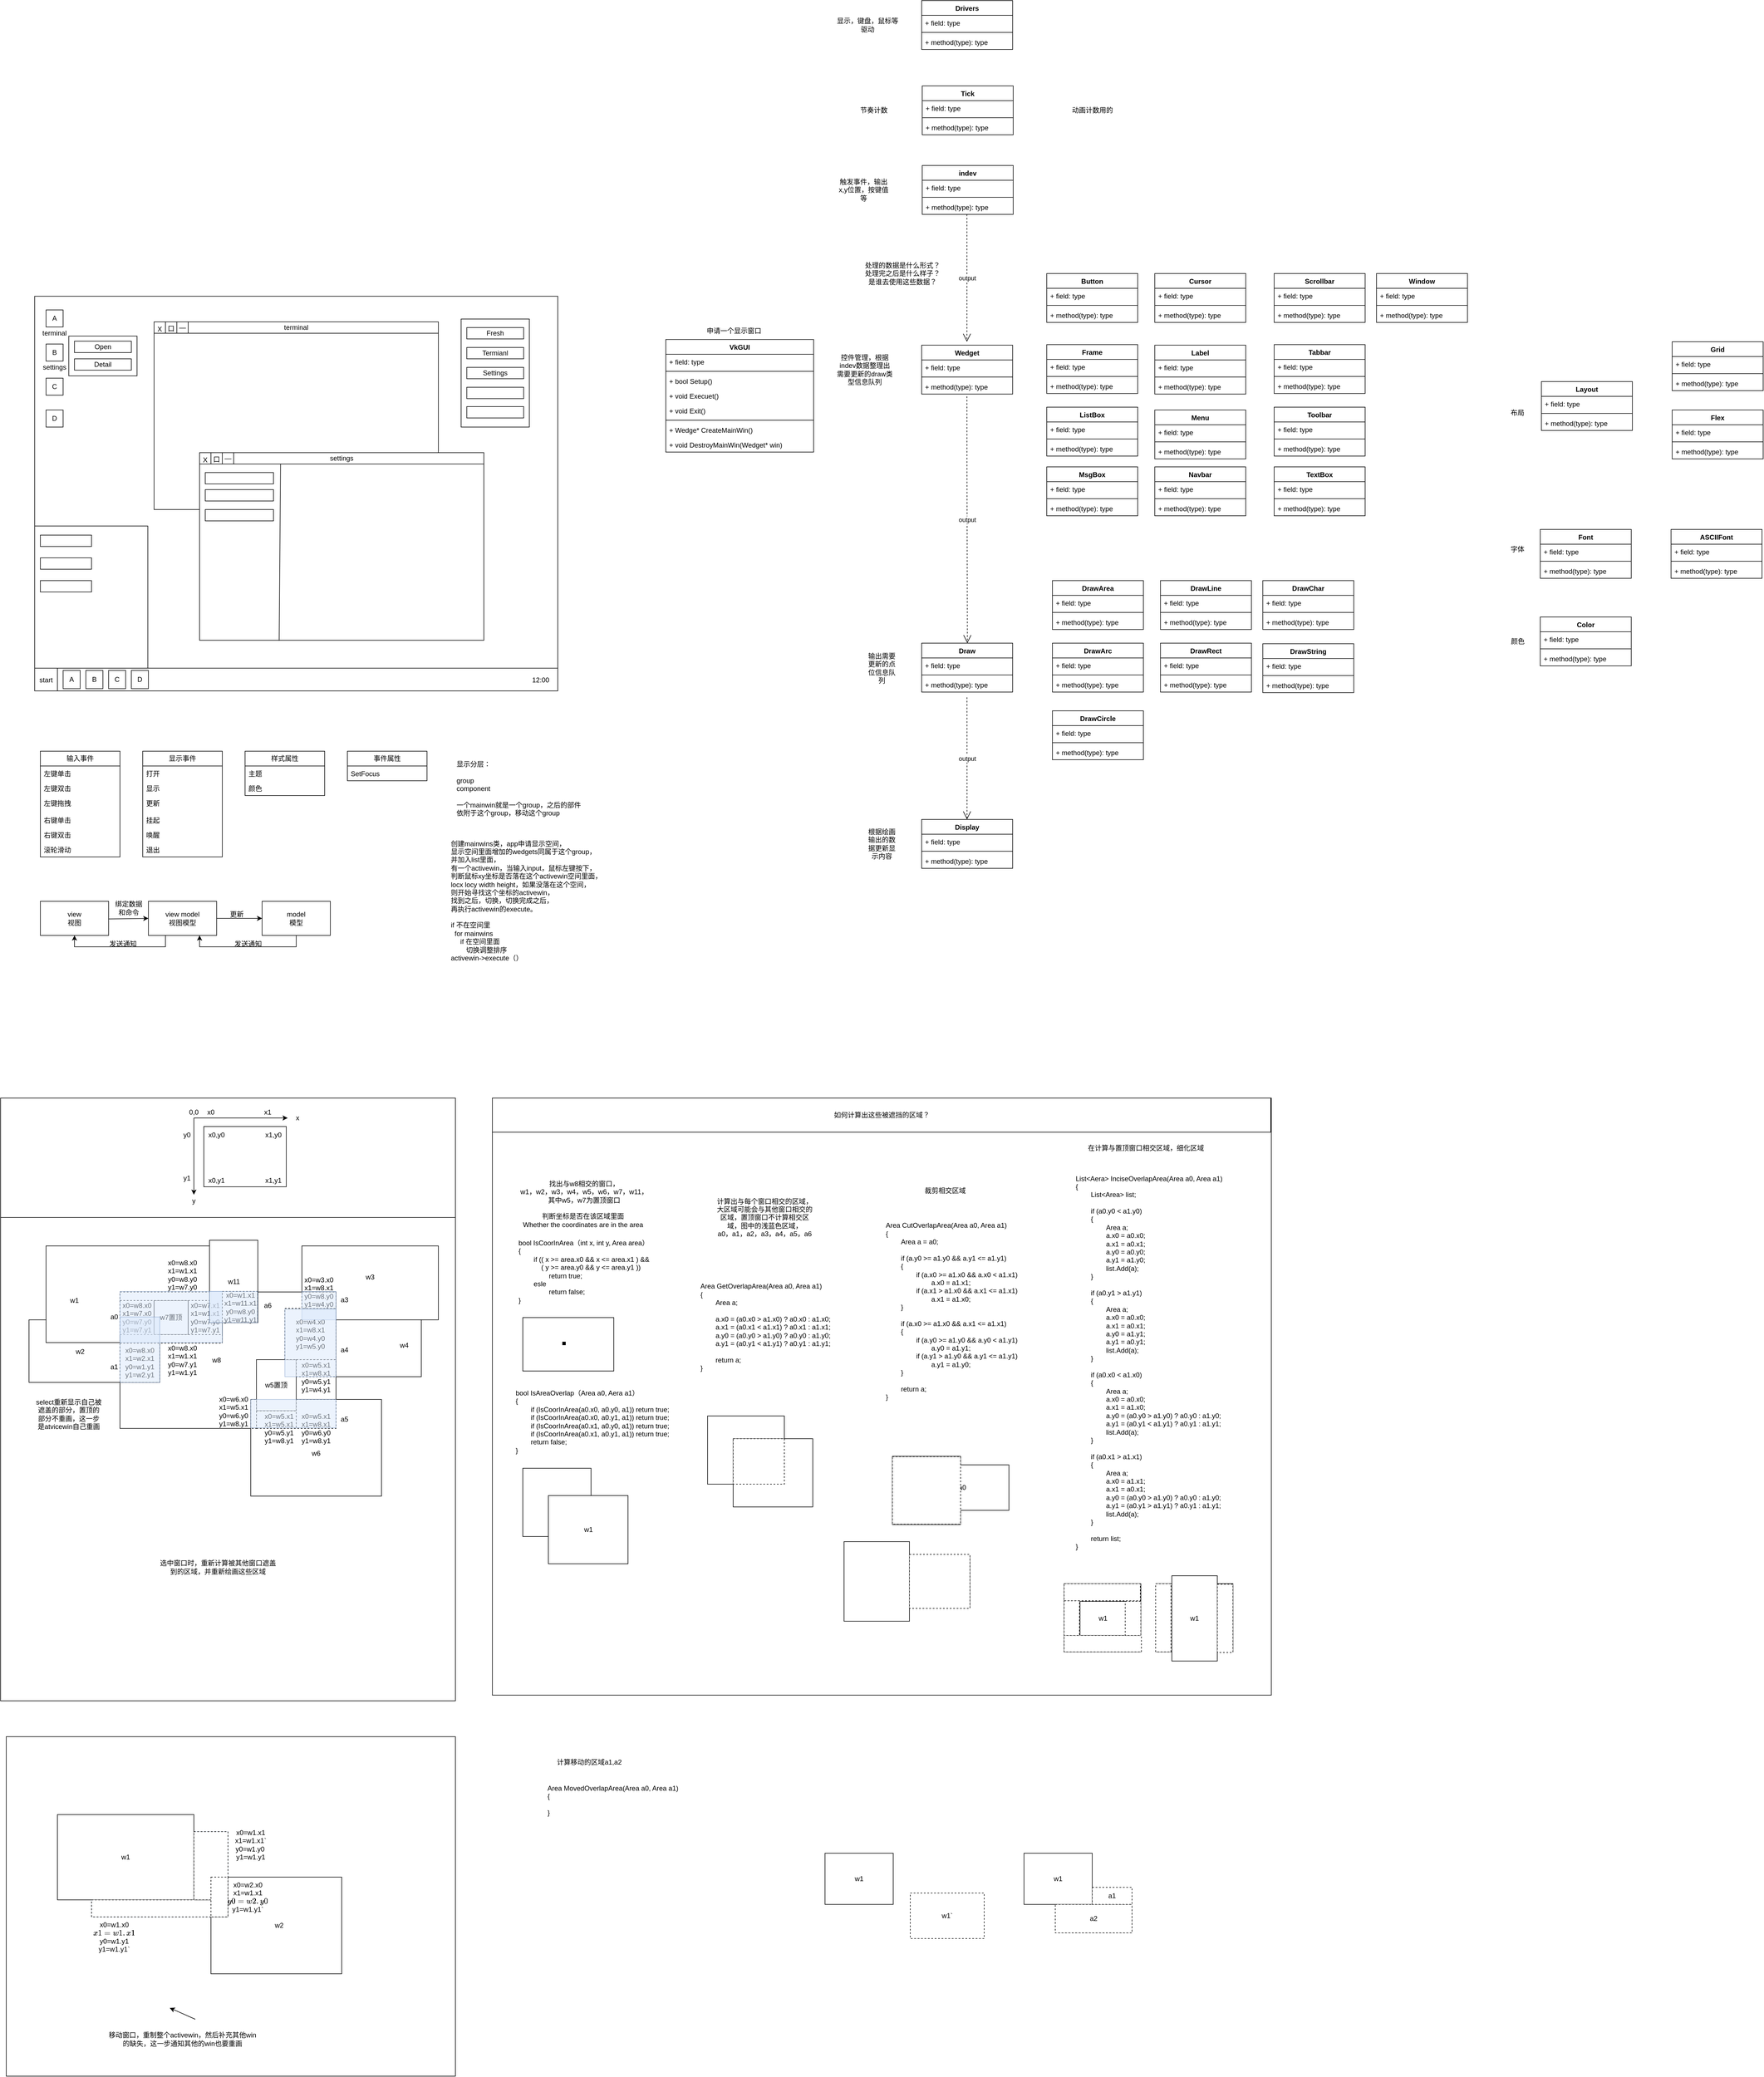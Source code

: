 <mxfile version="22.1.2" type="device">
  <diagram id="C5RBs43oDa-KdzZeNtuy" name="Page-1">
    <mxGraphModel dx="2179" dy="2023" grid="1" gridSize="10" guides="1" tooltips="1" connect="1" arrows="1" fold="1" page="1" pageScale="1" pageWidth="827" pageHeight="1169" math="0" shadow="0">
      <root>
        <mxCell id="WIyWlLk6GJQsqaUBKTNV-0" />
        <mxCell id="WIyWlLk6GJQsqaUBKTNV-1" parent="WIyWlLk6GJQsqaUBKTNV-0" />
        <mxCell id="ZoiKwIwsIp-ouyRnpnah-10" value="" style="rounded=0;whiteSpace=wrap;html=1;" parent="WIyWlLk6GJQsqaUBKTNV-1" vertex="1">
          <mxGeometry x="-790" y="2893" width="790" height="597" as="geometry" />
        </mxCell>
        <mxCell id="vkTGXOX5LPy17OWUZomA-2" value="VkGUI" style="swimlane;fontStyle=1;align=center;verticalAlign=top;childLayout=stackLayout;horizontal=1;startSize=26;horizontalStack=0;resizeParent=1;resizeParentMax=0;resizeLast=0;collapsible=1;marginBottom=0;whiteSpace=wrap;html=1;" parent="WIyWlLk6GJQsqaUBKTNV-1" vertex="1">
          <mxGeometry x="370" y="436" width="260" height="198" as="geometry" />
        </mxCell>
        <mxCell id="vkTGXOX5LPy17OWUZomA-3" value="+ field: type" style="text;strokeColor=none;fillColor=none;align=left;verticalAlign=top;spacingLeft=4;spacingRight=4;overflow=hidden;rotatable=0;points=[[0,0.5],[1,0.5]];portConstraint=eastwest;whiteSpace=wrap;html=1;" parent="vkTGXOX5LPy17OWUZomA-2" vertex="1">
          <mxGeometry y="26" width="260" height="26" as="geometry" />
        </mxCell>
        <mxCell id="vkTGXOX5LPy17OWUZomA-4" value="" style="line;strokeWidth=1;fillColor=none;align=left;verticalAlign=middle;spacingTop=-1;spacingLeft=3;spacingRight=3;rotatable=0;labelPosition=right;points=[];portConstraint=eastwest;strokeColor=inherit;" parent="vkTGXOX5LPy17OWUZomA-2" vertex="1">
          <mxGeometry y="52" width="260" height="8" as="geometry" />
        </mxCell>
        <mxCell id="PZXqxlh_fK2YyjQRK-oS-38" value="+ bool Setup()" style="text;strokeColor=none;fillColor=none;align=left;verticalAlign=top;spacingLeft=4;spacingRight=4;overflow=hidden;rotatable=0;points=[[0,0.5],[1,0.5]];portConstraint=eastwest;whiteSpace=wrap;html=1;" parent="vkTGXOX5LPy17OWUZomA-2" vertex="1">
          <mxGeometry y="60" width="260" height="26" as="geometry" />
        </mxCell>
        <mxCell id="PZXqxlh_fK2YyjQRK-oS-39" value="+ void Execuet()" style="text;strokeColor=none;fillColor=none;align=left;verticalAlign=top;spacingLeft=4;spacingRight=4;overflow=hidden;rotatable=0;points=[[0,0.5],[1,0.5]];portConstraint=eastwest;whiteSpace=wrap;html=1;" parent="vkTGXOX5LPy17OWUZomA-2" vertex="1">
          <mxGeometry y="86" width="260" height="26" as="geometry" />
        </mxCell>
        <mxCell id="vkTGXOX5LPy17OWUZomA-5" value="+ void Exit()" style="text;strokeColor=none;fillColor=none;align=left;verticalAlign=top;spacingLeft=4;spacingRight=4;overflow=hidden;rotatable=0;points=[[0,0.5],[1,0.5]];portConstraint=eastwest;whiteSpace=wrap;html=1;" parent="vkTGXOX5LPy17OWUZomA-2" vertex="1">
          <mxGeometry y="112" width="260" height="26" as="geometry" />
        </mxCell>
        <mxCell id="PZXqxlh_fK2YyjQRK-oS-40" value="" style="line;strokeWidth=1;fillColor=none;align=left;verticalAlign=middle;spacingTop=-1;spacingLeft=3;spacingRight=3;rotatable=0;labelPosition=right;points=[];portConstraint=eastwest;strokeColor=inherit;" parent="vkTGXOX5LPy17OWUZomA-2" vertex="1">
          <mxGeometry y="138" width="260" height="8" as="geometry" />
        </mxCell>
        <mxCell id="PZXqxlh_fK2YyjQRK-oS-36" value="+ Wedge* CreateMainWin()" style="text;strokeColor=none;fillColor=none;align=left;verticalAlign=top;spacingLeft=4;spacingRight=4;overflow=hidden;rotatable=0;points=[[0,0.5],[1,0.5]];portConstraint=eastwest;whiteSpace=wrap;html=1;" parent="vkTGXOX5LPy17OWUZomA-2" vertex="1">
          <mxGeometry y="146" width="260" height="26" as="geometry" />
        </mxCell>
        <mxCell id="PZXqxlh_fK2YyjQRK-oS-37" value="+ void DestroyMainWin(Wedget* win)" style="text;strokeColor=none;fillColor=none;align=left;verticalAlign=top;spacingLeft=4;spacingRight=4;overflow=hidden;rotatable=0;points=[[0,0.5],[1,0.5]];portConstraint=eastwest;whiteSpace=wrap;html=1;" parent="vkTGXOX5LPy17OWUZomA-2" vertex="1">
          <mxGeometry y="172" width="260" height="26" as="geometry" />
        </mxCell>
        <mxCell id="vkTGXOX5LPy17OWUZomA-6" value="Layout" style="swimlane;fontStyle=1;align=center;verticalAlign=top;childLayout=stackLayout;horizontal=1;startSize=26;horizontalStack=0;resizeParent=1;resizeParentMax=0;resizeLast=0;collapsible=1;marginBottom=0;whiteSpace=wrap;html=1;" parent="WIyWlLk6GJQsqaUBKTNV-1" vertex="1">
          <mxGeometry x="1910" y="510" width="160" height="86" as="geometry" />
        </mxCell>
        <mxCell id="vkTGXOX5LPy17OWUZomA-7" value="+ field: type" style="text;strokeColor=none;fillColor=none;align=left;verticalAlign=top;spacingLeft=4;spacingRight=4;overflow=hidden;rotatable=0;points=[[0,0.5],[1,0.5]];portConstraint=eastwest;whiteSpace=wrap;html=1;" parent="vkTGXOX5LPy17OWUZomA-6" vertex="1">
          <mxGeometry y="26" width="160" height="26" as="geometry" />
        </mxCell>
        <mxCell id="vkTGXOX5LPy17OWUZomA-8" value="" style="line;strokeWidth=1;fillColor=none;align=left;verticalAlign=middle;spacingTop=-1;spacingLeft=3;spacingRight=3;rotatable=0;labelPosition=right;points=[];portConstraint=eastwest;strokeColor=inherit;" parent="vkTGXOX5LPy17OWUZomA-6" vertex="1">
          <mxGeometry y="52" width="160" height="8" as="geometry" />
        </mxCell>
        <mxCell id="vkTGXOX5LPy17OWUZomA-9" value="+ method(type): type" style="text;strokeColor=none;fillColor=none;align=left;verticalAlign=top;spacingLeft=4;spacingRight=4;overflow=hidden;rotatable=0;points=[[0,0.5],[1,0.5]];portConstraint=eastwest;whiteSpace=wrap;html=1;" parent="vkTGXOX5LPy17OWUZomA-6" vertex="1">
          <mxGeometry y="60" width="160" height="26" as="geometry" />
        </mxCell>
        <mxCell id="vkTGXOX5LPy17OWUZomA-14" value="Drivers" style="swimlane;fontStyle=1;align=center;verticalAlign=top;childLayout=stackLayout;horizontal=1;startSize=26;horizontalStack=0;resizeParent=1;resizeParentMax=0;resizeLast=0;collapsible=1;marginBottom=0;whiteSpace=wrap;html=1;" parent="WIyWlLk6GJQsqaUBKTNV-1" vertex="1">
          <mxGeometry x="820" y="-160" width="160" height="86" as="geometry" />
        </mxCell>
        <mxCell id="vkTGXOX5LPy17OWUZomA-15" value="+ field: type" style="text;strokeColor=none;fillColor=none;align=left;verticalAlign=top;spacingLeft=4;spacingRight=4;overflow=hidden;rotatable=0;points=[[0,0.5],[1,0.5]];portConstraint=eastwest;whiteSpace=wrap;html=1;" parent="vkTGXOX5LPy17OWUZomA-14" vertex="1">
          <mxGeometry y="26" width="160" height="26" as="geometry" />
        </mxCell>
        <mxCell id="vkTGXOX5LPy17OWUZomA-16" value="" style="line;strokeWidth=1;fillColor=none;align=left;verticalAlign=middle;spacingTop=-1;spacingLeft=3;spacingRight=3;rotatable=0;labelPosition=right;points=[];portConstraint=eastwest;strokeColor=inherit;" parent="vkTGXOX5LPy17OWUZomA-14" vertex="1">
          <mxGeometry y="52" width="160" height="8" as="geometry" />
        </mxCell>
        <mxCell id="vkTGXOX5LPy17OWUZomA-17" value="+ method(type): type" style="text;strokeColor=none;fillColor=none;align=left;verticalAlign=top;spacingLeft=4;spacingRight=4;overflow=hidden;rotatable=0;points=[[0,0.5],[1,0.5]];portConstraint=eastwest;whiteSpace=wrap;html=1;" parent="vkTGXOX5LPy17OWUZomA-14" vertex="1">
          <mxGeometry y="60" width="160" height="26" as="geometry" />
        </mxCell>
        <mxCell id="vkTGXOX5LPy17OWUZomA-18" value="Draw" style="swimlane;fontStyle=1;align=center;verticalAlign=top;childLayout=stackLayout;horizontal=1;startSize=26;horizontalStack=0;resizeParent=1;resizeParentMax=0;resizeLast=0;collapsible=1;marginBottom=0;whiteSpace=wrap;html=1;" parent="WIyWlLk6GJQsqaUBKTNV-1" vertex="1">
          <mxGeometry x="820" y="970" width="160" height="86" as="geometry" />
        </mxCell>
        <mxCell id="vkTGXOX5LPy17OWUZomA-19" value="+ field: type" style="text;strokeColor=none;fillColor=none;align=left;verticalAlign=top;spacingLeft=4;spacingRight=4;overflow=hidden;rotatable=0;points=[[0,0.5],[1,0.5]];portConstraint=eastwest;whiteSpace=wrap;html=1;" parent="vkTGXOX5LPy17OWUZomA-18" vertex="1">
          <mxGeometry y="26" width="160" height="26" as="geometry" />
        </mxCell>
        <mxCell id="vkTGXOX5LPy17OWUZomA-20" value="" style="line;strokeWidth=1;fillColor=none;align=left;verticalAlign=middle;spacingTop=-1;spacingLeft=3;spacingRight=3;rotatable=0;labelPosition=right;points=[];portConstraint=eastwest;strokeColor=inherit;" parent="vkTGXOX5LPy17OWUZomA-18" vertex="1">
          <mxGeometry y="52" width="160" height="8" as="geometry" />
        </mxCell>
        <mxCell id="vkTGXOX5LPy17OWUZomA-21" value="+ method(type): type" style="text;strokeColor=none;fillColor=none;align=left;verticalAlign=top;spacingLeft=4;spacingRight=4;overflow=hidden;rotatable=0;points=[[0,0.5],[1,0.5]];portConstraint=eastwest;whiteSpace=wrap;html=1;" parent="vkTGXOX5LPy17OWUZomA-18" vertex="1">
          <mxGeometry y="60" width="160" height="26" as="geometry" />
        </mxCell>
        <mxCell id="vkTGXOX5LPy17OWUZomA-22" value="Display" style="swimlane;fontStyle=1;align=center;verticalAlign=top;childLayout=stackLayout;horizontal=1;startSize=26;horizontalStack=0;resizeParent=1;resizeParentMax=0;resizeLast=0;collapsible=1;marginBottom=0;whiteSpace=wrap;html=1;" parent="WIyWlLk6GJQsqaUBKTNV-1" vertex="1">
          <mxGeometry x="820" y="1280" width="160" height="86" as="geometry" />
        </mxCell>
        <mxCell id="vkTGXOX5LPy17OWUZomA-23" value="+ field: type" style="text;strokeColor=none;fillColor=none;align=left;verticalAlign=top;spacingLeft=4;spacingRight=4;overflow=hidden;rotatable=0;points=[[0,0.5],[1,0.5]];portConstraint=eastwest;whiteSpace=wrap;html=1;" parent="vkTGXOX5LPy17OWUZomA-22" vertex="1">
          <mxGeometry y="26" width="160" height="26" as="geometry" />
        </mxCell>
        <mxCell id="vkTGXOX5LPy17OWUZomA-24" value="" style="line;strokeWidth=1;fillColor=none;align=left;verticalAlign=middle;spacingTop=-1;spacingLeft=3;spacingRight=3;rotatable=0;labelPosition=right;points=[];portConstraint=eastwest;strokeColor=inherit;" parent="vkTGXOX5LPy17OWUZomA-22" vertex="1">
          <mxGeometry y="52" width="160" height="8" as="geometry" />
        </mxCell>
        <mxCell id="vkTGXOX5LPy17OWUZomA-25" value="+ method(type): type" style="text;strokeColor=none;fillColor=none;align=left;verticalAlign=top;spacingLeft=4;spacingRight=4;overflow=hidden;rotatable=0;points=[[0,0.5],[1,0.5]];portConstraint=eastwest;whiteSpace=wrap;html=1;" parent="vkTGXOX5LPy17OWUZomA-22" vertex="1">
          <mxGeometry y="60" width="160" height="26" as="geometry" />
        </mxCell>
        <mxCell id="vkTGXOX5LPy17OWUZomA-26" value="Wedget" style="swimlane;fontStyle=1;align=center;verticalAlign=top;childLayout=stackLayout;horizontal=1;startSize=26;horizontalStack=0;resizeParent=1;resizeParentMax=0;resizeLast=0;collapsible=1;marginBottom=0;whiteSpace=wrap;html=1;" parent="WIyWlLk6GJQsqaUBKTNV-1" vertex="1">
          <mxGeometry x="820" y="446" width="160" height="86" as="geometry" />
        </mxCell>
        <mxCell id="vkTGXOX5LPy17OWUZomA-27" value="+ field: type" style="text;strokeColor=none;fillColor=none;align=left;verticalAlign=top;spacingLeft=4;spacingRight=4;overflow=hidden;rotatable=0;points=[[0,0.5],[1,0.5]];portConstraint=eastwest;whiteSpace=wrap;html=1;" parent="vkTGXOX5LPy17OWUZomA-26" vertex="1">
          <mxGeometry y="26" width="160" height="26" as="geometry" />
        </mxCell>
        <mxCell id="vkTGXOX5LPy17OWUZomA-28" value="" style="line;strokeWidth=1;fillColor=none;align=left;verticalAlign=middle;spacingTop=-1;spacingLeft=3;spacingRight=3;rotatable=0;labelPosition=right;points=[];portConstraint=eastwest;strokeColor=inherit;" parent="vkTGXOX5LPy17OWUZomA-26" vertex="1">
          <mxGeometry y="52" width="160" height="8" as="geometry" />
        </mxCell>
        <mxCell id="vkTGXOX5LPy17OWUZomA-29" value="+ method(type): type" style="text;strokeColor=none;fillColor=none;align=left;verticalAlign=top;spacingLeft=4;spacingRight=4;overflow=hidden;rotatable=0;points=[[0,0.5],[1,0.5]];portConstraint=eastwest;whiteSpace=wrap;html=1;" parent="vkTGXOX5LPy17OWUZomA-26" vertex="1">
          <mxGeometry y="60" width="160" height="26" as="geometry" />
        </mxCell>
        <mxCell id="vkTGXOX5LPy17OWUZomA-30" value="Tick" style="swimlane;fontStyle=1;align=center;verticalAlign=top;childLayout=stackLayout;horizontal=1;startSize=26;horizontalStack=0;resizeParent=1;resizeParentMax=0;resizeLast=0;collapsible=1;marginBottom=0;whiteSpace=wrap;html=1;" parent="WIyWlLk6GJQsqaUBKTNV-1" vertex="1">
          <mxGeometry x="821" y="-10" width="160" height="86" as="geometry" />
        </mxCell>
        <mxCell id="vkTGXOX5LPy17OWUZomA-31" value="+ field: type" style="text;strokeColor=none;fillColor=none;align=left;verticalAlign=top;spacingLeft=4;spacingRight=4;overflow=hidden;rotatable=0;points=[[0,0.5],[1,0.5]];portConstraint=eastwest;whiteSpace=wrap;html=1;" parent="vkTGXOX5LPy17OWUZomA-30" vertex="1">
          <mxGeometry y="26" width="160" height="26" as="geometry" />
        </mxCell>
        <mxCell id="vkTGXOX5LPy17OWUZomA-32" value="" style="line;strokeWidth=1;fillColor=none;align=left;verticalAlign=middle;spacingTop=-1;spacingLeft=3;spacingRight=3;rotatable=0;labelPosition=right;points=[];portConstraint=eastwest;strokeColor=inherit;" parent="vkTGXOX5LPy17OWUZomA-30" vertex="1">
          <mxGeometry y="52" width="160" height="8" as="geometry" />
        </mxCell>
        <mxCell id="vkTGXOX5LPy17OWUZomA-33" value="+ method(type): type" style="text;strokeColor=none;fillColor=none;align=left;verticalAlign=top;spacingLeft=4;spacingRight=4;overflow=hidden;rotatable=0;points=[[0,0.5],[1,0.5]];portConstraint=eastwest;whiteSpace=wrap;html=1;" parent="vkTGXOX5LPy17OWUZomA-30" vertex="1">
          <mxGeometry y="60" width="160" height="26" as="geometry" />
        </mxCell>
        <mxCell id="vkTGXOX5LPy17OWUZomA-34" value="indev" style="swimlane;fontStyle=1;align=center;verticalAlign=top;childLayout=stackLayout;horizontal=1;startSize=26;horizontalStack=0;resizeParent=1;resizeParentMax=0;resizeLast=0;collapsible=1;marginBottom=0;whiteSpace=wrap;html=1;" parent="WIyWlLk6GJQsqaUBKTNV-1" vertex="1">
          <mxGeometry x="821" y="130" width="160" height="86" as="geometry" />
        </mxCell>
        <mxCell id="vkTGXOX5LPy17OWUZomA-35" value="+ field: type" style="text;strokeColor=none;fillColor=none;align=left;verticalAlign=top;spacingLeft=4;spacingRight=4;overflow=hidden;rotatable=0;points=[[0,0.5],[1,0.5]];portConstraint=eastwest;whiteSpace=wrap;html=1;" parent="vkTGXOX5LPy17OWUZomA-34" vertex="1">
          <mxGeometry y="26" width="160" height="26" as="geometry" />
        </mxCell>
        <mxCell id="vkTGXOX5LPy17OWUZomA-36" value="" style="line;strokeWidth=1;fillColor=none;align=left;verticalAlign=middle;spacingTop=-1;spacingLeft=3;spacingRight=3;rotatable=0;labelPosition=right;points=[];portConstraint=eastwest;strokeColor=inherit;" parent="vkTGXOX5LPy17OWUZomA-34" vertex="1">
          <mxGeometry y="52" width="160" height="8" as="geometry" />
        </mxCell>
        <mxCell id="vkTGXOX5LPy17OWUZomA-37" value="+ method(type): type" style="text;strokeColor=none;fillColor=none;align=left;verticalAlign=top;spacingLeft=4;spacingRight=4;overflow=hidden;rotatable=0;points=[[0,0.5],[1,0.5]];portConstraint=eastwest;whiteSpace=wrap;html=1;" parent="vkTGXOX5LPy17OWUZomA-34" vertex="1">
          <mxGeometry y="60" width="160" height="26" as="geometry" />
        </mxCell>
        <mxCell id="vkTGXOX5LPy17OWUZomA-38" value="Grid" style="swimlane;fontStyle=1;align=center;verticalAlign=top;childLayout=stackLayout;horizontal=1;startSize=26;horizontalStack=0;resizeParent=1;resizeParentMax=0;resizeLast=0;collapsible=1;marginBottom=0;whiteSpace=wrap;html=1;" parent="WIyWlLk6GJQsqaUBKTNV-1" vertex="1">
          <mxGeometry x="2140" y="440" width="160" height="86" as="geometry" />
        </mxCell>
        <mxCell id="vkTGXOX5LPy17OWUZomA-39" value="+ field: type" style="text;strokeColor=none;fillColor=none;align=left;verticalAlign=top;spacingLeft=4;spacingRight=4;overflow=hidden;rotatable=0;points=[[0,0.5],[1,0.5]];portConstraint=eastwest;whiteSpace=wrap;html=1;" parent="vkTGXOX5LPy17OWUZomA-38" vertex="1">
          <mxGeometry y="26" width="160" height="26" as="geometry" />
        </mxCell>
        <mxCell id="vkTGXOX5LPy17OWUZomA-40" value="" style="line;strokeWidth=1;fillColor=none;align=left;verticalAlign=middle;spacingTop=-1;spacingLeft=3;spacingRight=3;rotatable=0;labelPosition=right;points=[];portConstraint=eastwest;strokeColor=inherit;" parent="vkTGXOX5LPy17OWUZomA-38" vertex="1">
          <mxGeometry y="52" width="160" height="8" as="geometry" />
        </mxCell>
        <mxCell id="vkTGXOX5LPy17OWUZomA-41" value="+ method(type): type" style="text;strokeColor=none;fillColor=none;align=left;verticalAlign=top;spacingLeft=4;spacingRight=4;overflow=hidden;rotatable=0;points=[[0,0.5],[1,0.5]];portConstraint=eastwest;whiteSpace=wrap;html=1;" parent="vkTGXOX5LPy17OWUZomA-38" vertex="1">
          <mxGeometry y="60" width="160" height="26" as="geometry" />
        </mxCell>
        <mxCell id="vkTGXOX5LPy17OWUZomA-42" value="Flex" style="swimlane;fontStyle=1;align=center;verticalAlign=top;childLayout=stackLayout;horizontal=1;startSize=26;horizontalStack=0;resizeParent=1;resizeParentMax=0;resizeLast=0;collapsible=1;marginBottom=0;whiteSpace=wrap;html=1;" parent="WIyWlLk6GJQsqaUBKTNV-1" vertex="1">
          <mxGeometry x="2140" y="560" width="160" height="86" as="geometry" />
        </mxCell>
        <mxCell id="vkTGXOX5LPy17OWUZomA-43" value="+ field: type" style="text;strokeColor=none;fillColor=none;align=left;verticalAlign=top;spacingLeft=4;spacingRight=4;overflow=hidden;rotatable=0;points=[[0,0.5],[1,0.5]];portConstraint=eastwest;whiteSpace=wrap;html=1;" parent="vkTGXOX5LPy17OWUZomA-42" vertex="1">
          <mxGeometry y="26" width="160" height="26" as="geometry" />
        </mxCell>
        <mxCell id="vkTGXOX5LPy17OWUZomA-44" value="" style="line;strokeWidth=1;fillColor=none;align=left;verticalAlign=middle;spacingTop=-1;spacingLeft=3;spacingRight=3;rotatable=0;labelPosition=right;points=[];portConstraint=eastwest;strokeColor=inherit;" parent="vkTGXOX5LPy17OWUZomA-42" vertex="1">
          <mxGeometry y="52" width="160" height="8" as="geometry" />
        </mxCell>
        <mxCell id="vkTGXOX5LPy17OWUZomA-45" value="+ method(type): type" style="text;strokeColor=none;fillColor=none;align=left;verticalAlign=top;spacingLeft=4;spacingRight=4;overflow=hidden;rotatable=0;points=[[0,0.5],[1,0.5]];portConstraint=eastwest;whiteSpace=wrap;html=1;" parent="vkTGXOX5LPy17OWUZomA-42" vertex="1">
          <mxGeometry y="60" width="160" height="26" as="geometry" />
        </mxCell>
        <mxCell id="vkTGXOX5LPy17OWUZomA-46" value="DrawArea" style="swimlane;fontStyle=1;align=center;verticalAlign=top;childLayout=stackLayout;horizontal=1;startSize=26;horizontalStack=0;resizeParent=1;resizeParentMax=0;resizeLast=0;collapsible=1;marginBottom=0;whiteSpace=wrap;html=1;" parent="WIyWlLk6GJQsqaUBKTNV-1" vertex="1">
          <mxGeometry x="1050" y="860" width="160" height="86" as="geometry" />
        </mxCell>
        <mxCell id="vkTGXOX5LPy17OWUZomA-47" value="+ field: type" style="text;strokeColor=none;fillColor=none;align=left;verticalAlign=top;spacingLeft=4;spacingRight=4;overflow=hidden;rotatable=0;points=[[0,0.5],[1,0.5]];portConstraint=eastwest;whiteSpace=wrap;html=1;" parent="vkTGXOX5LPy17OWUZomA-46" vertex="1">
          <mxGeometry y="26" width="160" height="26" as="geometry" />
        </mxCell>
        <mxCell id="vkTGXOX5LPy17OWUZomA-48" value="" style="line;strokeWidth=1;fillColor=none;align=left;verticalAlign=middle;spacingTop=-1;spacingLeft=3;spacingRight=3;rotatable=0;labelPosition=right;points=[];portConstraint=eastwest;strokeColor=inherit;" parent="vkTGXOX5LPy17OWUZomA-46" vertex="1">
          <mxGeometry y="52" width="160" height="8" as="geometry" />
        </mxCell>
        <mxCell id="vkTGXOX5LPy17OWUZomA-49" value="+ method(type): type" style="text;strokeColor=none;fillColor=none;align=left;verticalAlign=top;spacingLeft=4;spacingRight=4;overflow=hidden;rotatable=0;points=[[0,0.5],[1,0.5]];portConstraint=eastwest;whiteSpace=wrap;html=1;" parent="vkTGXOX5LPy17OWUZomA-46" vertex="1">
          <mxGeometry y="60" width="160" height="26" as="geometry" />
        </mxCell>
        <mxCell id="vkTGXOX5LPy17OWUZomA-51" value="DrawChar" style="swimlane;fontStyle=1;align=center;verticalAlign=top;childLayout=stackLayout;horizontal=1;startSize=26;horizontalStack=0;resizeParent=1;resizeParentMax=0;resizeLast=0;collapsible=1;marginBottom=0;whiteSpace=wrap;html=1;" parent="WIyWlLk6GJQsqaUBKTNV-1" vertex="1">
          <mxGeometry x="1420" y="860" width="160" height="86" as="geometry" />
        </mxCell>
        <mxCell id="vkTGXOX5LPy17OWUZomA-52" value="+ field: type" style="text;strokeColor=none;fillColor=none;align=left;verticalAlign=top;spacingLeft=4;spacingRight=4;overflow=hidden;rotatable=0;points=[[0,0.5],[1,0.5]];portConstraint=eastwest;whiteSpace=wrap;html=1;" parent="vkTGXOX5LPy17OWUZomA-51" vertex="1">
          <mxGeometry y="26" width="160" height="26" as="geometry" />
        </mxCell>
        <mxCell id="vkTGXOX5LPy17OWUZomA-53" value="" style="line;strokeWidth=1;fillColor=none;align=left;verticalAlign=middle;spacingTop=-1;spacingLeft=3;spacingRight=3;rotatable=0;labelPosition=right;points=[];portConstraint=eastwest;strokeColor=inherit;" parent="vkTGXOX5LPy17OWUZomA-51" vertex="1">
          <mxGeometry y="52" width="160" height="8" as="geometry" />
        </mxCell>
        <mxCell id="vkTGXOX5LPy17OWUZomA-54" value="+ method(type): type" style="text;strokeColor=none;fillColor=none;align=left;verticalAlign=top;spacingLeft=4;spacingRight=4;overflow=hidden;rotatable=0;points=[[0,0.5],[1,0.5]];portConstraint=eastwest;whiteSpace=wrap;html=1;" parent="vkTGXOX5LPy17OWUZomA-51" vertex="1">
          <mxGeometry y="60" width="160" height="26" as="geometry" />
        </mxCell>
        <mxCell id="vkTGXOX5LPy17OWUZomA-55" value="DrawCircle" style="swimlane;fontStyle=1;align=center;verticalAlign=top;childLayout=stackLayout;horizontal=1;startSize=26;horizontalStack=0;resizeParent=1;resizeParentMax=0;resizeLast=0;collapsible=1;marginBottom=0;whiteSpace=wrap;html=1;" parent="WIyWlLk6GJQsqaUBKTNV-1" vertex="1">
          <mxGeometry x="1050" y="1089" width="160" height="86" as="geometry" />
        </mxCell>
        <mxCell id="vkTGXOX5LPy17OWUZomA-56" value="+ field: type" style="text;strokeColor=none;fillColor=none;align=left;verticalAlign=top;spacingLeft=4;spacingRight=4;overflow=hidden;rotatable=0;points=[[0,0.5],[1,0.5]];portConstraint=eastwest;whiteSpace=wrap;html=1;" parent="vkTGXOX5LPy17OWUZomA-55" vertex="1">
          <mxGeometry y="26" width="160" height="26" as="geometry" />
        </mxCell>
        <mxCell id="vkTGXOX5LPy17OWUZomA-57" value="" style="line;strokeWidth=1;fillColor=none;align=left;verticalAlign=middle;spacingTop=-1;spacingLeft=3;spacingRight=3;rotatable=0;labelPosition=right;points=[];portConstraint=eastwest;strokeColor=inherit;" parent="vkTGXOX5LPy17OWUZomA-55" vertex="1">
          <mxGeometry y="52" width="160" height="8" as="geometry" />
        </mxCell>
        <mxCell id="vkTGXOX5LPy17OWUZomA-58" value="+ method(type): type" style="text;strokeColor=none;fillColor=none;align=left;verticalAlign=top;spacingLeft=4;spacingRight=4;overflow=hidden;rotatable=0;points=[[0,0.5],[1,0.5]];portConstraint=eastwest;whiteSpace=wrap;html=1;" parent="vkTGXOX5LPy17OWUZomA-55" vertex="1">
          <mxGeometry y="60" width="160" height="26" as="geometry" />
        </mxCell>
        <mxCell id="vkTGXOX5LPy17OWUZomA-63" value="DrawLine" style="swimlane;fontStyle=1;align=center;verticalAlign=top;childLayout=stackLayout;horizontal=1;startSize=26;horizontalStack=0;resizeParent=1;resizeParentMax=0;resizeLast=0;collapsible=1;marginBottom=0;whiteSpace=wrap;html=1;" parent="WIyWlLk6GJQsqaUBKTNV-1" vertex="1">
          <mxGeometry x="1240" y="860" width="160" height="86" as="geometry" />
        </mxCell>
        <mxCell id="vkTGXOX5LPy17OWUZomA-64" value="+ field: type" style="text;strokeColor=none;fillColor=none;align=left;verticalAlign=top;spacingLeft=4;spacingRight=4;overflow=hidden;rotatable=0;points=[[0,0.5],[1,0.5]];portConstraint=eastwest;whiteSpace=wrap;html=1;" parent="vkTGXOX5LPy17OWUZomA-63" vertex="1">
          <mxGeometry y="26" width="160" height="26" as="geometry" />
        </mxCell>
        <mxCell id="vkTGXOX5LPy17OWUZomA-65" value="" style="line;strokeWidth=1;fillColor=none;align=left;verticalAlign=middle;spacingTop=-1;spacingLeft=3;spacingRight=3;rotatable=0;labelPosition=right;points=[];portConstraint=eastwest;strokeColor=inherit;" parent="vkTGXOX5LPy17OWUZomA-63" vertex="1">
          <mxGeometry y="52" width="160" height="8" as="geometry" />
        </mxCell>
        <mxCell id="vkTGXOX5LPy17OWUZomA-66" value="+ method(type): type" style="text;strokeColor=none;fillColor=none;align=left;verticalAlign=top;spacingLeft=4;spacingRight=4;overflow=hidden;rotatable=0;points=[[0,0.5],[1,0.5]];portConstraint=eastwest;whiteSpace=wrap;html=1;" parent="vkTGXOX5LPy17OWUZomA-63" vertex="1">
          <mxGeometry y="60" width="160" height="26" as="geometry" />
        </mxCell>
        <mxCell id="vkTGXOX5LPy17OWUZomA-71" value="DrawString" style="swimlane;fontStyle=1;align=center;verticalAlign=top;childLayout=stackLayout;horizontal=1;startSize=26;horizontalStack=0;resizeParent=1;resizeParentMax=0;resizeLast=0;collapsible=1;marginBottom=0;whiteSpace=wrap;html=1;" parent="WIyWlLk6GJQsqaUBKTNV-1" vertex="1">
          <mxGeometry x="1420" y="971" width="160" height="86" as="geometry" />
        </mxCell>
        <mxCell id="vkTGXOX5LPy17OWUZomA-72" value="+ field: type" style="text;strokeColor=none;fillColor=none;align=left;verticalAlign=top;spacingLeft=4;spacingRight=4;overflow=hidden;rotatable=0;points=[[0,0.5],[1,0.5]];portConstraint=eastwest;whiteSpace=wrap;html=1;" parent="vkTGXOX5LPy17OWUZomA-71" vertex="1">
          <mxGeometry y="26" width="160" height="26" as="geometry" />
        </mxCell>
        <mxCell id="vkTGXOX5LPy17OWUZomA-73" value="" style="line;strokeWidth=1;fillColor=none;align=left;verticalAlign=middle;spacingTop=-1;spacingLeft=3;spacingRight=3;rotatable=0;labelPosition=right;points=[];portConstraint=eastwest;strokeColor=inherit;" parent="vkTGXOX5LPy17OWUZomA-71" vertex="1">
          <mxGeometry y="52" width="160" height="8" as="geometry" />
        </mxCell>
        <mxCell id="vkTGXOX5LPy17OWUZomA-74" value="+ method(type): type" style="text;strokeColor=none;fillColor=none;align=left;verticalAlign=top;spacingLeft=4;spacingRight=4;overflow=hidden;rotatable=0;points=[[0,0.5],[1,0.5]];portConstraint=eastwest;whiteSpace=wrap;html=1;" parent="vkTGXOX5LPy17OWUZomA-71" vertex="1">
          <mxGeometry y="60" width="160" height="26" as="geometry" />
        </mxCell>
        <mxCell id="vkTGXOX5LPy17OWUZomA-75" value="DrawRect" style="swimlane;fontStyle=1;align=center;verticalAlign=top;childLayout=stackLayout;horizontal=1;startSize=26;horizontalStack=0;resizeParent=1;resizeParentMax=0;resizeLast=0;collapsible=1;marginBottom=0;whiteSpace=wrap;html=1;" parent="WIyWlLk6GJQsqaUBKTNV-1" vertex="1">
          <mxGeometry x="1240" y="970" width="160" height="86" as="geometry" />
        </mxCell>
        <mxCell id="vkTGXOX5LPy17OWUZomA-76" value="+ field: type" style="text;strokeColor=none;fillColor=none;align=left;verticalAlign=top;spacingLeft=4;spacingRight=4;overflow=hidden;rotatable=0;points=[[0,0.5],[1,0.5]];portConstraint=eastwest;whiteSpace=wrap;html=1;" parent="vkTGXOX5LPy17OWUZomA-75" vertex="1">
          <mxGeometry y="26" width="160" height="26" as="geometry" />
        </mxCell>
        <mxCell id="vkTGXOX5LPy17OWUZomA-77" value="" style="line;strokeWidth=1;fillColor=none;align=left;verticalAlign=middle;spacingTop=-1;spacingLeft=3;spacingRight=3;rotatable=0;labelPosition=right;points=[];portConstraint=eastwest;strokeColor=inherit;" parent="vkTGXOX5LPy17OWUZomA-75" vertex="1">
          <mxGeometry y="52" width="160" height="8" as="geometry" />
        </mxCell>
        <mxCell id="vkTGXOX5LPy17OWUZomA-78" value="+ method(type): type" style="text;strokeColor=none;fillColor=none;align=left;verticalAlign=top;spacingLeft=4;spacingRight=4;overflow=hidden;rotatable=0;points=[[0,0.5],[1,0.5]];portConstraint=eastwest;whiteSpace=wrap;html=1;" parent="vkTGXOX5LPy17OWUZomA-75" vertex="1">
          <mxGeometry y="60" width="160" height="26" as="geometry" />
        </mxCell>
        <mxCell id="vkTGXOX5LPy17OWUZomA-79" value="Button" style="swimlane;fontStyle=1;align=center;verticalAlign=top;childLayout=stackLayout;horizontal=1;startSize=26;horizontalStack=0;resizeParent=1;resizeParentMax=0;resizeLast=0;collapsible=1;marginBottom=0;whiteSpace=wrap;html=1;" parent="WIyWlLk6GJQsqaUBKTNV-1" vertex="1">
          <mxGeometry x="1040" y="320" width="160" height="86" as="geometry" />
        </mxCell>
        <mxCell id="vkTGXOX5LPy17OWUZomA-80" value="+ field: type" style="text;strokeColor=none;fillColor=none;align=left;verticalAlign=top;spacingLeft=4;spacingRight=4;overflow=hidden;rotatable=0;points=[[0,0.5],[1,0.5]];portConstraint=eastwest;whiteSpace=wrap;html=1;" parent="vkTGXOX5LPy17OWUZomA-79" vertex="1">
          <mxGeometry y="26" width="160" height="26" as="geometry" />
        </mxCell>
        <mxCell id="vkTGXOX5LPy17OWUZomA-81" value="" style="line;strokeWidth=1;fillColor=none;align=left;verticalAlign=middle;spacingTop=-1;spacingLeft=3;spacingRight=3;rotatable=0;labelPosition=right;points=[];portConstraint=eastwest;strokeColor=inherit;" parent="vkTGXOX5LPy17OWUZomA-79" vertex="1">
          <mxGeometry y="52" width="160" height="8" as="geometry" />
        </mxCell>
        <mxCell id="vkTGXOX5LPy17OWUZomA-82" value="+ method(type): type" style="text;strokeColor=none;fillColor=none;align=left;verticalAlign=top;spacingLeft=4;spacingRight=4;overflow=hidden;rotatable=0;points=[[0,0.5],[1,0.5]];portConstraint=eastwest;whiteSpace=wrap;html=1;" parent="vkTGXOX5LPy17OWUZomA-79" vertex="1">
          <mxGeometry y="60" width="160" height="26" as="geometry" />
        </mxCell>
        <mxCell id="vkTGXOX5LPy17OWUZomA-83" value="ListBox" style="swimlane;fontStyle=1;align=center;verticalAlign=top;childLayout=stackLayout;horizontal=1;startSize=26;horizontalStack=0;resizeParent=1;resizeParentMax=0;resizeLast=0;collapsible=1;marginBottom=0;whiteSpace=wrap;html=1;" parent="WIyWlLk6GJQsqaUBKTNV-1" vertex="1">
          <mxGeometry x="1040" y="555" width="160" height="86" as="geometry" />
        </mxCell>
        <mxCell id="vkTGXOX5LPy17OWUZomA-84" value="+ field: type" style="text;strokeColor=none;fillColor=none;align=left;verticalAlign=top;spacingLeft=4;spacingRight=4;overflow=hidden;rotatable=0;points=[[0,0.5],[1,0.5]];portConstraint=eastwest;whiteSpace=wrap;html=1;" parent="vkTGXOX5LPy17OWUZomA-83" vertex="1">
          <mxGeometry y="26" width="160" height="26" as="geometry" />
        </mxCell>
        <mxCell id="vkTGXOX5LPy17OWUZomA-85" value="" style="line;strokeWidth=1;fillColor=none;align=left;verticalAlign=middle;spacingTop=-1;spacingLeft=3;spacingRight=3;rotatable=0;labelPosition=right;points=[];portConstraint=eastwest;strokeColor=inherit;" parent="vkTGXOX5LPy17OWUZomA-83" vertex="1">
          <mxGeometry y="52" width="160" height="8" as="geometry" />
        </mxCell>
        <mxCell id="vkTGXOX5LPy17OWUZomA-86" value="+ method(type): type" style="text;strokeColor=none;fillColor=none;align=left;verticalAlign=top;spacingLeft=4;spacingRight=4;overflow=hidden;rotatable=0;points=[[0,0.5],[1,0.5]];portConstraint=eastwest;whiteSpace=wrap;html=1;" parent="vkTGXOX5LPy17OWUZomA-83" vertex="1">
          <mxGeometry y="60" width="160" height="26" as="geometry" />
        </mxCell>
        <mxCell id="vkTGXOX5LPy17OWUZomA-87" value="Navbar" style="swimlane;fontStyle=1;align=center;verticalAlign=top;childLayout=stackLayout;horizontal=1;startSize=26;horizontalStack=0;resizeParent=1;resizeParentMax=0;resizeLast=0;collapsible=1;marginBottom=0;whiteSpace=wrap;html=1;" parent="WIyWlLk6GJQsqaUBKTNV-1" vertex="1">
          <mxGeometry x="1230" y="660" width="160" height="86" as="geometry" />
        </mxCell>
        <mxCell id="vkTGXOX5LPy17OWUZomA-88" value="+ field: type" style="text;strokeColor=none;fillColor=none;align=left;verticalAlign=top;spacingLeft=4;spacingRight=4;overflow=hidden;rotatable=0;points=[[0,0.5],[1,0.5]];portConstraint=eastwest;whiteSpace=wrap;html=1;" parent="vkTGXOX5LPy17OWUZomA-87" vertex="1">
          <mxGeometry y="26" width="160" height="26" as="geometry" />
        </mxCell>
        <mxCell id="vkTGXOX5LPy17OWUZomA-89" value="" style="line;strokeWidth=1;fillColor=none;align=left;verticalAlign=middle;spacingTop=-1;spacingLeft=3;spacingRight=3;rotatable=0;labelPosition=right;points=[];portConstraint=eastwest;strokeColor=inherit;" parent="vkTGXOX5LPy17OWUZomA-87" vertex="1">
          <mxGeometry y="52" width="160" height="8" as="geometry" />
        </mxCell>
        <mxCell id="vkTGXOX5LPy17OWUZomA-90" value="+ method(type): type" style="text;strokeColor=none;fillColor=none;align=left;verticalAlign=top;spacingLeft=4;spacingRight=4;overflow=hidden;rotatable=0;points=[[0,0.5],[1,0.5]];portConstraint=eastwest;whiteSpace=wrap;html=1;" parent="vkTGXOX5LPy17OWUZomA-87" vertex="1">
          <mxGeometry y="60" width="160" height="26" as="geometry" />
        </mxCell>
        <mxCell id="vkTGXOX5LPy17OWUZomA-91" value="Frame" style="swimlane;fontStyle=1;align=center;verticalAlign=top;childLayout=stackLayout;horizontal=1;startSize=26;horizontalStack=0;resizeParent=1;resizeParentMax=0;resizeLast=0;collapsible=1;marginBottom=0;whiteSpace=wrap;html=1;" parent="WIyWlLk6GJQsqaUBKTNV-1" vertex="1">
          <mxGeometry x="1040" y="445" width="160" height="86" as="geometry" />
        </mxCell>
        <mxCell id="vkTGXOX5LPy17OWUZomA-92" value="+ field: type" style="text;strokeColor=none;fillColor=none;align=left;verticalAlign=top;spacingLeft=4;spacingRight=4;overflow=hidden;rotatable=0;points=[[0,0.5],[1,0.5]];portConstraint=eastwest;whiteSpace=wrap;html=1;" parent="vkTGXOX5LPy17OWUZomA-91" vertex="1">
          <mxGeometry y="26" width="160" height="26" as="geometry" />
        </mxCell>
        <mxCell id="vkTGXOX5LPy17OWUZomA-93" value="" style="line;strokeWidth=1;fillColor=none;align=left;verticalAlign=middle;spacingTop=-1;spacingLeft=3;spacingRight=3;rotatable=0;labelPosition=right;points=[];portConstraint=eastwest;strokeColor=inherit;" parent="vkTGXOX5LPy17OWUZomA-91" vertex="1">
          <mxGeometry y="52" width="160" height="8" as="geometry" />
        </mxCell>
        <mxCell id="vkTGXOX5LPy17OWUZomA-94" value="+ method(type): type" style="text;strokeColor=none;fillColor=none;align=left;verticalAlign=top;spacingLeft=4;spacingRight=4;overflow=hidden;rotatable=0;points=[[0,0.5],[1,0.5]];portConstraint=eastwest;whiteSpace=wrap;html=1;" parent="vkTGXOX5LPy17OWUZomA-91" vertex="1">
          <mxGeometry y="60" width="160" height="26" as="geometry" />
        </mxCell>
        <mxCell id="vkTGXOX5LPy17OWUZomA-95" value="Cursor" style="swimlane;fontStyle=1;align=center;verticalAlign=top;childLayout=stackLayout;horizontal=1;startSize=26;horizontalStack=0;resizeParent=1;resizeParentMax=0;resizeLast=0;collapsible=1;marginBottom=0;whiteSpace=wrap;html=1;" parent="WIyWlLk6GJQsqaUBKTNV-1" vertex="1">
          <mxGeometry x="1230" y="320" width="160" height="86" as="geometry" />
        </mxCell>
        <mxCell id="vkTGXOX5LPy17OWUZomA-96" value="+ field: type" style="text;strokeColor=none;fillColor=none;align=left;verticalAlign=top;spacingLeft=4;spacingRight=4;overflow=hidden;rotatable=0;points=[[0,0.5],[1,0.5]];portConstraint=eastwest;whiteSpace=wrap;html=1;" parent="vkTGXOX5LPy17OWUZomA-95" vertex="1">
          <mxGeometry y="26" width="160" height="26" as="geometry" />
        </mxCell>
        <mxCell id="vkTGXOX5LPy17OWUZomA-97" value="" style="line;strokeWidth=1;fillColor=none;align=left;verticalAlign=middle;spacingTop=-1;spacingLeft=3;spacingRight=3;rotatable=0;labelPosition=right;points=[];portConstraint=eastwest;strokeColor=inherit;" parent="vkTGXOX5LPy17OWUZomA-95" vertex="1">
          <mxGeometry y="52" width="160" height="8" as="geometry" />
        </mxCell>
        <mxCell id="vkTGXOX5LPy17OWUZomA-98" value="+ method(type): type" style="text;strokeColor=none;fillColor=none;align=left;verticalAlign=top;spacingLeft=4;spacingRight=4;overflow=hidden;rotatable=0;points=[[0,0.5],[1,0.5]];portConstraint=eastwest;whiteSpace=wrap;html=1;" parent="vkTGXOX5LPy17OWUZomA-95" vertex="1">
          <mxGeometry y="60" width="160" height="26" as="geometry" />
        </mxCell>
        <mxCell id="vkTGXOX5LPy17OWUZomA-99" value="Label" style="swimlane;fontStyle=1;align=center;verticalAlign=top;childLayout=stackLayout;horizontal=1;startSize=26;horizontalStack=0;resizeParent=1;resizeParentMax=0;resizeLast=0;collapsible=1;marginBottom=0;whiteSpace=wrap;html=1;" parent="WIyWlLk6GJQsqaUBKTNV-1" vertex="1">
          <mxGeometry x="1230" y="446" width="160" height="86" as="geometry" />
        </mxCell>
        <mxCell id="vkTGXOX5LPy17OWUZomA-100" value="+ field: type" style="text;strokeColor=none;fillColor=none;align=left;verticalAlign=top;spacingLeft=4;spacingRight=4;overflow=hidden;rotatable=0;points=[[0,0.5],[1,0.5]];portConstraint=eastwest;whiteSpace=wrap;html=1;" parent="vkTGXOX5LPy17OWUZomA-99" vertex="1">
          <mxGeometry y="26" width="160" height="26" as="geometry" />
        </mxCell>
        <mxCell id="vkTGXOX5LPy17OWUZomA-101" value="" style="line;strokeWidth=1;fillColor=none;align=left;verticalAlign=middle;spacingTop=-1;spacingLeft=3;spacingRight=3;rotatable=0;labelPosition=right;points=[];portConstraint=eastwest;strokeColor=inherit;" parent="vkTGXOX5LPy17OWUZomA-99" vertex="1">
          <mxGeometry y="52" width="160" height="8" as="geometry" />
        </mxCell>
        <mxCell id="vkTGXOX5LPy17OWUZomA-102" value="+ method(type): type" style="text;strokeColor=none;fillColor=none;align=left;verticalAlign=top;spacingLeft=4;spacingRight=4;overflow=hidden;rotatable=0;points=[[0,0.5],[1,0.5]];portConstraint=eastwest;whiteSpace=wrap;html=1;" parent="vkTGXOX5LPy17OWUZomA-99" vertex="1">
          <mxGeometry y="60" width="160" height="26" as="geometry" />
        </mxCell>
        <mxCell id="vkTGXOX5LPy17OWUZomA-103" value="MsgBox" style="swimlane;fontStyle=1;align=center;verticalAlign=top;childLayout=stackLayout;horizontal=1;startSize=26;horizontalStack=0;resizeParent=1;resizeParentMax=0;resizeLast=0;collapsible=1;marginBottom=0;whiteSpace=wrap;html=1;" parent="WIyWlLk6GJQsqaUBKTNV-1" vertex="1">
          <mxGeometry x="1040" y="660" width="160" height="86" as="geometry" />
        </mxCell>
        <mxCell id="vkTGXOX5LPy17OWUZomA-104" value="+ field: type" style="text;strokeColor=none;fillColor=none;align=left;verticalAlign=top;spacingLeft=4;spacingRight=4;overflow=hidden;rotatable=0;points=[[0,0.5],[1,0.5]];portConstraint=eastwest;whiteSpace=wrap;html=1;" parent="vkTGXOX5LPy17OWUZomA-103" vertex="1">
          <mxGeometry y="26" width="160" height="26" as="geometry" />
        </mxCell>
        <mxCell id="vkTGXOX5LPy17OWUZomA-105" value="" style="line;strokeWidth=1;fillColor=none;align=left;verticalAlign=middle;spacingTop=-1;spacingLeft=3;spacingRight=3;rotatable=0;labelPosition=right;points=[];portConstraint=eastwest;strokeColor=inherit;" parent="vkTGXOX5LPy17OWUZomA-103" vertex="1">
          <mxGeometry y="52" width="160" height="8" as="geometry" />
        </mxCell>
        <mxCell id="vkTGXOX5LPy17OWUZomA-106" value="+ method(type): type" style="text;strokeColor=none;fillColor=none;align=left;verticalAlign=top;spacingLeft=4;spacingRight=4;overflow=hidden;rotatable=0;points=[[0,0.5],[1,0.5]];portConstraint=eastwest;whiteSpace=wrap;html=1;" parent="vkTGXOX5LPy17OWUZomA-103" vertex="1">
          <mxGeometry y="60" width="160" height="26" as="geometry" />
        </mxCell>
        <mxCell id="vkTGXOX5LPy17OWUZomA-107" value="Menu" style="swimlane;fontStyle=1;align=center;verticalAlign=top;childLayout=stackLayout;horizontal=1;startSize=26;horizontalStack=0;resizeParent=1;resizeParentMax=0;resizeLast=0;collapsible=1;marginBottom=0;whiteSpace=wrap;html=1;" parent="WIyWlLk6GJQsqaUBKTNV-1" vertex="1">
          <mxGeometry x="1230" y="560" width="160" height="86" as="geometry" />
        </mxCell>
        <mxCell id="vkTGXOX5LPy17OWUZomA-108" value="+ field: type" style="text;strokeColor=none;fillColor=none;align=left;verticalAlign=top;spacingLeft=4;spacingRight=4;overflow=hidden;rotatable=0;points=[[0,0.5],[1,0.5]];portConstraint=eastwest;whiteSpace=wrap;html=1;" parent="vkTGXOX5LPy17OWUZomA-107" vertex="1">
          <mxGeometry y="26" width="160" height="26" as="geometry" />
        </mxCell>
        <mxCell id="vkTGXOX5LPy17OWUZomA-109" value="" style="line;strokeWidth=1;fillColor=none;align=left;verticalAlign=middle;spacingTop=-1;spacingLeft=3;spacingRight=3;rotatable=0;labelPosition=right;points=[];portConstraint=eastwest;strokeColor=inherit;" parent="vkTGXOX5LPy17OWUZomA-107" vertex="1">
          <mxGeometry y="52" width="160" height="8" as="geometry" />
        </mxCell>
        <mxCell id="vkTGXOX5LPy17OWUZomA-110" value="+ method(type): type" style="text;strokeColor=none;fillColor=none;align=left;verticalAlign=top;spacingLeft=4;spacingRight=4;overflow=hidden;rotatable=0;points=[[0,0.5],[1,0.5]];portConstraint=eastwest;whiteSpace=wrap;html=1;" parent="vkTGXOX5LPy17OWUZomA-107" vertex="1">
          <mxGeometry y="60" width="160" height="26" as="geometry" />
        </mxCell>
        <mxCell id="vkTGXOX5LPy17OWUZomA-111" value="Scrollbar" style="swimlane;fontStyle=1;align=center;verticalAlign=top;childLayout=stackLayout;horizontal=1;startSize=26;horizontalStack=0;resizeParent=1;resizeParentMax=0;resizeLast=0;collapsible=1;marginBottom=0;whiteSpace=wrap;html=1;" parent="WIyWlLk6GJQsqaUBKTNV-1" vertex="1">
          <mxGeometry x="1440" y="320" width="160" height="86" as="geometry" />
        </mxCell>
        <mxCell id="vkTGXOX5LPy17OWUZomA-112" value="+ field: type" style="text;strokeColor=none;fillColor=none;align=left;verticalAlign=top;spacingLeft=4;spacingRight=4;overflow=hidden;rotatable=0;points=[[0,0.5],[1,0.5]];portConstraint=eastwest;whiteSpace=wrap;html=1;" parent="vkTGXOX5LPy17OWUZomA-111" vertex="1">
          <mxGeometry y="26" width="160" height="26" as="geometry" />
        </mxCell>
        <mxCell id="vkTGXOX5LPy17OWUZomA-113" value="" style="line;strokeWidth=1;fillColor=none;align=left;verticalAlign=middle;spacingTop=-1;spacingLeft=3;spacingRight=3;rotatable=0;labelPosition=right;points=[];portConstraint=eastwest;strokeColor=inherit;" parent="vkTGXOX5LPy17OWUZomA-111" vertex="1">
          <mxGeometry y="52" width="160" height="8" as="geometry" />
        </mxCell>
        <mxCell id="vkTGXOX5LPy17OWUZomA-114" value="+ method(type): type" style="text;strokeColor=none;fillColor=none;align=left;verticalAlign=top;spacingLeft=4;spacingRight=4;overflow=hidden;rotatable=0;points=[[0,0.5],[1,0.5]];portConstraint=eastwest;whiteSpace=wrap;html=1;" parent="vkTGXOX5LPy17OWUZomA-111" vertex="1">
          <mxGeometry y="60" width="160" height="26" as="geometry" />
        </mxCell>
        <mxCell id="vkTGXOX5LPy17OWUZomA-115" value="Toolbar" style="swimlane;fontStyle=1;align=center;verticalAlign=top;childLayout=stackLayout;horizontal=1;startSize=26;horizontalStack=0;resizeParent=1;resizeParentMax=0;resizeLast=0;collapsible=1;marginBottom=0;whiteSpace=wrap;html=1;" parent="WIyWlLk6GJQsqaUBKTNV-1" vertex="1">
          <mxGeometry x="1440" y="555" width="160" height="86" as="geometry" />
        </mxCell>
        <mxCell id="vkTGXOX5LPy17OWUZomA-116" value="+ field: type" style="text;strokeColor=none;fillColor=none;align=left;verticalAlign=top;spacingLeft=4;spacingRight=4;overflow=hidden;rotatable=0;points=[[0,0.5],[1,0.5]];portConstraint=eastwest;whiteSpace=wrap;html=1;" parent="vkTGXOX5LPy17OWUZomA-115" vertex="1">
          <mxGeometry y="26" width="160" height="26" as="geometry" />
        </mxCell>
        <mxCell id="vkTGXOX5LPy17OWUZomA-117" value="" style="line;strokeWidth=1;fillColor=none;align=left;verticalAlign=middle;spacingTop=-1;spacingLeft=3;spacingRight=3;rotatable=0;labelPosition=right;points=[];portConstraint=eastwest;strokeColor=inherit;" parent="vkTGXOX5LPy17OWUZomA-115" vertex="1">
          <mxGeometry y="52" width="160" height="8" as="geometry" />
        </mxCell>
        <mxCell id="vkTGXOX5LPy17OWUZomA-118" value="+ method(type): type" style="text;strokeColor=none;fillColor=none;align=left;verticalAlign=top;spacingLeft=4;spacingRight=4;overflow=hidden;rotatable=0;points=[[0,0.5],[1,0.5]];portConstraint=eastwest;whiteSpace=wrap;html=1;" parent="vkTGXOX5LPy17OWUZomA-115" vertex="1">
          <mxGeometry y="60" width="160" height="26" as="geometry" />
        </mxCell>
        <mxCell id="vkTGXOX5LPy17OWUZomA-123" value="Tabbar" style="swimlane;fontStyle=1;align=center;verticalAlign=top;childLayout=stackLayout;horizontal=1;startSize=26;horizontalStack=0;resizeParent=1;resizeParentMax=0;resizeLast=0;collapsible=1;marginBottom=0;whiteSpace=wrap;html=1;" parent="WIyWlLk6GJQsqaUBKTNV-1" vertex="1">
          <mxGeometry x="1440" y="445" width="160" height="86" as="geometry" />
        </mxCell>
        <mxCell id="vkTGXOX5LPy17OWUZomA-124" value="+ field: type" style="text;strokeColor=none;fillColor=none;align=left;verticalAlign=top;spacingLeft=4;spacingRight=4;overflow=hidden;rotatable=0;points=[[0,0.5],[1,0.5]];portConstraint=eastwest;whiteSpace=wrap;html=1;" parent="vkTGXOX5LPy17OWUZomA-123" vertex="1">
          <mxGeometry y="26" width="160" height="26" as="geometry" />
        </mxCell>
        <mxCell id="vkTGXOX5LPy17OWUZomA-125" value="" style="line;strokeWidth=1;fillColor=none;align=left;verticalAlign=middle;spacingTop=-1;spacingLeft=3;spacingRight=3;rotatable=0;labelPosition=right;points=[];portConstraint=eastwest;strokeColor=inherit;" parent="vkTGXOX5LPy17OWUZomA-123" vertex="1">
          <mxGeometry y="52" width="160" height="8" as="geometry" />
        </mxCell>
        <mxCell id="vkTGXOX5LPy17OWUZomA-126" value="+ method(type): type" style="text;strokeColor=none;fillColor=none;align=left;verticalAlign=top;spacingLeft=4;spacingRight=4;overflow=hidden;rotatable=0;points=[[0,0.5],[1,0.5]];portConstraint=eastwest;whiteSpace=wrap;html=1;" parent="vkTGXOX5LPy17OWUZomA-123" vertex="1">
          <mxGeometry y="60" width="160" height="26" as="geometry" />
        </mxCell>
        <mxCell id="vkTGXOX5LPy17OWUZomA-127" value="Window" style="swimlane;fontStyle=1;align=center;verticalAlign=top;childLayout=stackLayout;horizontal=1;startSize=26;horizontalStack=0;resizeParent=1;resizeParentMax=0;resizeLast=0;collapsible=1;marginBottom=0;whiteSpace=wrap;html=1;" parent="WIyWlLk6GJQsqaUBKTNV-1" vertex="1">
          <mxGeometry x="1620" y="320" width="160" height="86" as="geometry" />
        </mxCell>
        <mxCell id="vkTGXOX5LPy17OWUZomA-128" value="+ field: type" style="text;strokeColor=none;fillColor=none;align=left;verticalAlign=top;spacingLeft=4;spacingRight=4;overflow=hidden;rotatable=0;points=[[0,0.5],[1,0.5]];portConstraint=eastwest;whiteSpace=wrap;html=1;" parent="vkTGXOX5LPy17OWUZomA-127" vertex="1">
          <mxGeometry y="26" width="160" height="26" as="geometry" />
        </mxCell>
        <mxCell id="vkTGXOX5LPy17OWUZomA-129" value="" style="line;strokeWidth=1;fillColor=none;align=left;verticalAlign=middle;spacingTop=-1;spacingLeft=3;spacingRight=3;rotatable=0;labelPosition=right;points=[];portConstraint=eastwest;strokeColor=inherit;" parent="vkTGXOX5LPy17OWUZomA-127" vertex="1">
          <mxGeometry y="52" width="160" height="8" as="geometry" />
        </mxCell>
        <mxCell id="vkTGXOX5LPy17OWUZomA-130" value="+ method(type): type" style="text;strokeColor=none;fillColor=none;align=left;verticalAlign=top;spacingLeft=4;spacingRight=4;overflow=hidden;rotatable=0;points=[[0,0.5],[1,0.5]];portConstraint=eastwest;whiteSpace=wrap;html=1;" parent="vkTGXOX5LPy17OWUZomA-127" vertex="1">
          <mxGeometry y="60" width="160" height="26" as="geometry" />
        </mxCell>
        <mxCell id="vkTGXOX5LPy17OWUZomA-135" value="TextBox" style="swimlane;fontStyle=1;align=center;verticalAlign=top;childLayout=stackLayout;horizontal=1;startSize=26;horizontalStack=0;resizeParent=1;resizeParentMax=0;resizeLast=0;collapsible=1;marginBottom=0;whiteSpace=wrap;html=1;" parent="WIyWlLk6GJQsqaUBKTNV-1" vertex="1">
          <mxGeometry x="1440" y="660" width="160" height="86" as="geometry" />
        </mxCell>
        <mxCell id="vkTGXOX5LPy17OWUZomA-136" value="+ field: type" style="text;strokeColor=none;fillColor=none;align=left;verticalAlign=top;spacingLeft=4;spacingRight=4;overflow=hidden;rotatable=0;points=[[0,0.5],[1,0.5]];portConstraint=eastwest;whiteSpace=wrap;html=1;" parent="vkTGXOX5LPy17OWUZomA-135" vertex="1">
          <mxGeometry y="26" width="160" height="26" as="geometry" />
        </mxCell>
        <mxCell id="vkTGXOX5LPy17OWUZomA-137" value="" style="line;strokeWidth=1;fillColor=none;align=left;verticalAlign=middle;spacingTop=-1;spacingLeft=3;spacingRight=3;rotatable=0;labelPosition=right;points=[];portConstraint=eastwest;strokeColor=inherit;" parent="vkTGXOX5LPy17OWUZomA-135" vertex="1">
          <mxGeometry y="52" width="160" height="8" as="geometry" />
        </mxCell>
        <mxCell id="vkTGXOX5LPy17OWUZomA-138" value="+ method(type): type" style="text;strokeColor=none;fillColor=none;align=left;verticalAlign=top;spacingLeft=4;spacingRight=4;overflow=hidden;rotatable=0;points=[[0,0.5],[1,0.5]];portConstraint=eastwest;whiteSpace=wrap;html=1;" parent="vkTGXOX5LPy17OWUZomA-135" vertex="1">
          <mxGeometry y="60" width="160" height="26" as="geometry" />
        </mxCell>
        <mxCell id="vkTGXOX5LPy17OWUZomA-143" value="ASCIIFont" style="swimlane;fontStyle=1;align=center;verticalAlign=top;childLayout=stackLayout;horizontal=1;startSize=26;horizontalStack=0;resizeParent=1;resizeParentMax=0;resizeLast=0;collapsible=1;marginBottom=0;whiteSpace=wrap;html=1;" parent="WIyWlLk6GJQsqaUBKTNV-1" vertex="1">
          <mxGeometry x="2138" y="770" width="160" height="86" as="geometry" />
        </mxCell>
        <mxCell id="vkTGXOX5LPy17OWUZomA-144" value="+ field: type" style="text;strokeColor=none;fillColor=none;align=left;verticalAlign=top;spacingLeft=4;spacingRight=4;overflow=hidden;rotatable=0;points=[[0,0.5],[1,0.5]];portConstraint=eastwest;whiteSpace=wrap;html=1;" parent="vkTGXOX5LPy17OWUZomA-143" vertex="1">
          <mxGeometry y="26" width="160" height="26" as="geometry" />
        </mxCell>
        <mxCell id="vkTGXOX5LPy17OWUZomA-145" value="" style="line;strokeWidth=1;fillColor=none;align=left;verticalAlign=middle;spacingTop=-1;spacingLeft=3;spacingRight=3;rotatable=0;labelPosition=right;points=[];portConstraint=eastwest;strokeColor=inherit;" parent="vkTGXOX5LPy17OWUZomA-143" vertex="1">
          <mxGeometry y="52" width="160" height="8" as="geometry" />
        </mxCell>
        <mxCell id="vkTGXOX5LPy17OWUZomA-146" value="+ method(type): type" style="text;strokeColor=none;fillColor=none;align=left;verticalAlign=top;spacingLeft=4;spacingRight=4;overflow=hidden;rotatable=0;points=[[0,0.5],[1,0.5]];portConstraint=eastwest;whiteSpace=wrap;html=1;" parent="vkTGXOX5LPy17OWUZomA-143" vertex="1">
          <mxGeometry y="60" width="160" height="26" as="geometry" />
        </mxCell>
        <mxCell id="4AACsrXcDCuYBQm4wxQt-0" value="Font" style="swimlane;fontStyle=1;align=center;verticalAlign=top;childLayout=stackLayout;horizontal=1;startSize=26;horizontalStack=0;resizeParent=1;resizeParentMax=0;resizeLast=0;collapsible=1;marginBottom=0;whiteSpace=wrap;html=1;" parent="WIyWlLk6GJQsqaUBKTNV-1" vertex="1">
          <mxGeometry x="1908" y="770" width="160" height="86" as="geometry" />
        </mxCell>
        <mxCell id="4AACsrXcDCuYBQm4wxQt-1" value="+ field: type" style="text;strokeColor=none;fillColor=none;align=left;verticalAlign=top;spacingLeft=4;spacingRight=4;overflow=hidden;rotatable=0;points=[[0,0.5],[1,0.5]];portConstraint=eastwest;whiteSpace=wrap;html=1;" parent="4AACsrXcDCuYBQm4wxQt-0" vertex="1">
          <mxGeometry y="26" width="160" height="26" as="geometry" />
        </mxCell>
        <mxCell id="4AACsrXcDCuYBQm4wxQt-2" value="" style="line;strokeWidth=1;fillColor=none;align=left;verticalAlign=middle;spacingTop=-1;spacingLeft=3;spacingRight=3;rotatable=0;labelPosition=right;points=[];portConstraint=eastwest;strokeColor=inherit;" parent="4AACsrXcDCuYBQm4wxQt-0" vertex="1">
          <mxGeometry y="52" width="160" height="8" as="geometry" />
        </mxCell>
        <mxCell id="4AACsrXcDCuYBQm4wxQt-3" value="+ method(type): type" style="text;strokeColor=none;fillColor=none;align=left;verticalAlign=top;spacingLeft=4;spacingRight=4;overflow=hidden;rotatable=0;points=[[0,0.5],[1,0.5]];portConstraint=eastwest;whiteSpace=wrap;html=1;" parent="4AACsrXcDCuYBQm4wxQt-0" vertex="1">
          <mxGeometry y="60" width="160" height="26" as="geometry" />
        </mxCell>
        <mxCell id="4AACsrXcDCuYBQm4wxQt-4" value="DrawArc" style="swimlane;fontStyle=1;align=center;verticalAlign=top;childLayout=stackLayout;horizontal=1;startSize=26;horizontalStack=0;resizeParent=1;resizeParentMax=0;resizeLast=0;collapsible=1;marginBottom=0;whiteSpace=wrap;html=1;" parent="WIyWlLk6GJQsqaUBKTNV-1" vertex="1">
          <mxGeometry x="1050" y="970" width="160" height="86" as="geometry" />
        </mxCell>
        <mxCell id="4AACsrXcDCuYBQm4wxQt-5" value="+ field: type" style="text;strokeColor=none;fillColor=none;align=left;verticalAlign=top;spacingLeft=4;spacingRight=4;overflow=hidden;rotatable=0;points=[[0,0.5],[1,0.5]];portConstraint=eastwest;whiteSpace=wrap;html=1;" parent="4AACsrXcDCuYBQm4wxQt-4" vertex="1">
          <mxGeometry y="26" width="160" height="26" as="geometry" />
        </mxCell>
        <mxCell id="4AACsrXcDCuYBQm4wxQt-6" value="" style="line;strokeWidth=1;fillColor=none;align=left;verticalAlign=middle;spacingTop=-1;spacingLeft=3;spacingRight=3;rotatable=0;labelPosition=right;points=[];portConstraint=eastwest;strokeColor=inherit;" parent="4AACsrXcDCuYBQm4wxQt-4" vertex="1">
          <mxGeometry y="52" width="160" height="8" as="geometry" />
        </mxCell>
        <mxCell id="4AACsrXcDCuYBQm4wxQt-7" value="+ method(type): type" style="text;strokeColor=none;fillColor=none;align=left;verticalAlign=top;spacingLeft=4;spacingRight=4;overflow=hidden;rotatable=0;points=[[0,0.5],[1,0.5]];portConstraint=eastwest;whiteSpace=wrap;html=1;" parent="4AACsrXcDCuYBQm4wxQt-4" vertex="1">
          <mxGeometry y="60" width="160" height="26" as="geometry" />
        </mxCell>
        <mxCell id="4AACsrXcDCuYBQm4wxQt-8" value="output" style="endArrow=open;endSize=12;dashed=1;html=1;rounded=0;exitX=0.462;exitY=0.973;exitDx=0;exitDy=0;exitPerimeter=0;" parent="WIyWlLk6GJQsqaUBKTNV-1" edge="1">
          <mxGeometry width="160" relative="1" as="geometry">
            <mxPoint x="899.69" y="1065.298" as="sourcePoint" />
            <mxPoint x="899.77" y="1280" as="targetPoint" />
            <Array as="points">
              <mxPoint x="899.77" y="1190" />
            </Array>
          </mxGeometry>
        </mxCell>
        <mxCell id="4AACsrXcDCuYBQm4wxQt-9" value="触发事件，输出x,y位置，按键值等" style="text;html=1;strokeColor=none;fillColor=none;align=center;verticalAlign=middle;whiteSpace=wrap;rounded=0;" parent="WIyWlLk6GJQsqaUBKTNV-1" vertex="1">
          <mxGeometry x="670" y="158" width="96" height="30" as="geometry" />
        </mxCell>
        <mxCell id="4AACsrXcDCuYBQm4wxQt-10" value="显示，键盘，鼠标等驱动" style="text;html=1;strokeColor=none;fillColor=none;align=center;verticalAlign=middle;whiteSpace=wrap;rounded=0;" parent="WIyWlLk6GJQsqaUBKTNV-1" vertex="1">
          <mxGeometry x="670" y="-132" width="110" height="30" as="geometry" />
        </mxCell>
        <mxCell id="4AACsrXcDCuYBQm4wxQt-11" value="节奏计数" style="text;html=1;strokeColor=none;fillColor=none;align=center;verticalAlign=middle;whiteSpace=wrap;rounded=0;" parent="WIyWlLk6GJQsqaUBKTNV-1" vertex="1">
          <mxGeometry x="706" y="18" width="60" height="30" as="geometry" />
        </mxCell>
        <mxCell id="4AACsrXcDCuYBQm4wxQt-12" value="布局" style="text;html=1;strokeColor=none;fillColor=none;align=center;verticalAlign=middle;whiteSpace=wrap;rounded=0;" parent="WIyWlLk6GJQsqaUBKTNV-1" vertex="1">
          <mxGeometry x="1838" y="550" width="60" height="30" as="geometry" />
        </mxCell>
        <mxCell id="4AACsrXcDCuYBQm4wxQt-13" value="控件管理，根据indev数据整理出需要更新的draw类型信息队列" style="text;html=1;strokeColor=none;fillColor=none;align=center;verticalAlign=middle;whiteSpace=wrap;rounded=0;" parent="WIyWlLk6GJQsqaUBKTNV-1" vertex="1">
          <mxGeometry x="670" y="474" width="100" height="30" as="geometry" />
        </mxCell>
        <mxCell id="4AACsrXcDCuYBQm4wxQt-14" value="字体" style="text;html=1;strokeColor=none;fillColor=none;align=center;verticalAlign=middle;whiteSpace=wrap;rounded=0;" parent="WIyWlLk6GJQsqaUBKTNV-1" vertex="1">
          <mxGeometry x="1838" y="790" width="60" height="30" as="geometry" />
        </mxCell>
        <mxCell id="4AACsrXcDCuYBQm4wxQt-15" value="输出需要更新的点位信息队列" style="text;html=1;strokeColor=none;fillColor=none;align=center;verticalAlign=middle;whiteSpace=wrap;rounded=0;" parent="WIyWlLk6GJQsqaUBKTNV-1" vertex="1">
          <mxGeometry x="720" y="999" width="60" height="30" as="geometry" />
        </mxCell>
        <mxCell id="4AACsrXcDCuYBQm4wxQt-16" value="根据绘画输出的数据更新显示内容" style="text;html=1;strokeColor=none;fillColor=none;align=center;verticalAlign=middle;whiteSpace=wrap;rounded=0;" parent="WIyWlLk6GJQsqaUBKTNV-1" vertex="1">
          <mxGeometry x="720" y="1308" width="60" height="30" as="geometry" />
        </mxCell>
        <mxCell id="4AACsrXcDCuYBQm4wxQt-17" value="申请一个显示窗口" style="text;html=1;strokeColor=none;fillColor=none;align=center;verticalAlign=middle;whiteSpace=wrap;rounded=0;" parent="WIyWlLk6GJQsqaUBKTNV-1" vertex="1">
          <mxGeometry x="415" y="406" width="150" height="30" as="geometry" />
        </mxCell>
        <mxCell id="4AACsrXcDCuYBQm4wxQt-105" value="输入事件" style="swimlane;fontStyle=0;childLayout=stackLayout;horizontal=1;startSize=26;fillColor=none;horizontalStack=0;resizeParent=1;resizeParentMax=0;resizeLast=0;collapsible=1;marginBottom=0;whiteSpace=wrap;html=1;" parent="WIyWlLk6GJQsqaUBKTNV-1" vertex="1">
          <mxGeometry x="-730" y="1160" width="140" height="186" as="geometry">
            <mxRectangle x="-480" y="973" width="90" height="30" as="alternateBounds" />
          </mxGeometry>
        </mxCell>
        <mxCell id="4AACsrXcDCuYBQm4wxQt-106" value="左键单击" style="text;strokeColor=none;fillColor=none;align=left;verticalAlign=top;spacingLeft=4;spacingRight=4;overflow=hidden;rotatable=0;points=[[0,0.5],[1,0.5]];portConstraint=eastwest;whiteSpace=wrap;html=1;" parent="4AACsrXcDCuYBQm4wxQt-105" vertex="1">
          <mxGeometry y="26" width="140" height="26" as="geometry" />
        </mxCell>
        <mxCell id="4AACsrXcDCuYBQm4wxQt-107" value="左键双击" style="text;strokeColor=none;fillColor=none;align=left;verticalAlign=top;spacingLeft=4;spacingRight=4;overflow=hidden;rotatable=0;points=[[0,0.5],[1,0.5]];portConstraint=eastwest;whiteSpace=wrap;html=1;" parent="4AACsrXcDCuYBQm4wxQt-105" vertex="1">
          <mxGeometry y="52" width="140" height="26" as="geometry" />
        </mxCell>
        <mxCell id="4AACsrXcDCuYBQm4wxQt-108" value="左键拖拽" style="text;strokeColor=none;fillColor=none;align=left;verticalAlign=top;spacingLeft=4;spacingRight=4;overflow=hidden;rotatable=0;points=[[0,0.5],[1,0.5]];portConstraint=eastwest;whiteSpace=wrap;html=1;" parent="4AACsrXcDCuYBQm4wxQt-105" vertex="1">
          <mxGeometry y="78" width="140" height="30" as="geometry" />
        </mxCell>
        <mxCell id="PZXqxlh_fK2YyjQRK-oS-41" value="右键单击" style="text;strokeColor=none;fillColor=none;align=left;verticalAlign=top;spacingLeft=4;spacingRight=4;overflow=hidden;rotatable=0;points=[[0,0.5],[1,0.5]];portConstraint=eastwest;whiteSpace=wrap;html=1;" parent="4AACsrXcDCuYBQm4wxQt-105" vertex="1">
          <mxGeometry y="108" width="140" height="26" as="geometry" />
        </mxCell>
        <mxCell id="PZXqxlh_fK2YyjQRK-oS-42" value="右键双击" style="text;strokeColor=none;fillColor=none;align=left;verticalAlign=top;spacingLeft=4;spacingRight=4;overflow=hidden;rotatable=0;points=[[0,0.5],[1,0.5]];portConstraint=eastwest;whiteSpace=wrap;html=1;" parent="4AACsrXcDCuYBQm4wxQt-105" vertex="1">
          <mxGeometry y="134" width="140" height="26" as="geometry" />
        </mxCell>
        <mxCell id="4AACsrXcDCuYBQm4wxQt-109" value="滚轮滑动" style="text;strokeColor=none;fillColor=none;align=left;verticalAlign=top;spacingLeft=4;spacingRight=4;overflow=hidden;rotatable=0;points=[[0,0.5],[1,0.5]];portConstraint=eastwest;whiteSpace=wrap;html=1;" parent="4AACsrXcDCuYBQm4wxQt-105" vertex="1">
          <mxGeometry y="160" width="140" height="26" as="geometry" />
        </mxCell>
        <mxCell id="4AACsrXcDCuYBQm4wxQt-111" value="显示事件" style="swimlane;fontStyle=0;childLayout=stackLayout;horizontal=1;startSize=26;fillColor=none;horizontalStack=0;resizeParent=1;resizeParentMax=0;resizeLast=0;collapsible=1;marginBottom=0;whiteSpace=wrap;html=1;" parent="WIyWlLk6GJQsqaUBKTNV-1" vertex="1">
          <mxGeometry x="-550" y="1160" width="140" height="186" as="geometry">
            <mxRectangle x="-480" y="973" width="90" height="30" as="alternateBounds" />
          </mxGeometry>
        </mxCell>
        <mxCell id="4AACsrXcDCuYBQm4wxQt-112" value="打开" style="text;strokeColor=none;fillColor=none;align=left;verticalAlign=top;spacingLeft=4;spacingRight=4;overflow=hidden;rotatable=0;points=[[0,0.5],[1,0.5]];portConstraint=eastwest;whiteSpace=wrap;html=1;" parent="4AACsrXcDCuYBQm4wxQt-111" vertex="1">
          <mxGeometry y="26" width="140" height="26" as="geometry" />
        </mxCell>
        <mxCell id="4AACsrXcDCuYBQm4wxQt-113" value="显示" style="text;strokeColor=none;fillColor=none;align=left;verticalAlign=top;spacingLeft=4;spacingRight=4;overflow=hidden;rotatable=0;points=[[0,0.5],[1,0.5]];portConstraint=eastwest;whiteSpace=wrap;html=1;" parent="4AACsrXcDCuYBQm4wxQt-111" vertex="1">
          <mxGeometry y="52" width="140" height="26" as="geometry" />
        </mxCell>
        <mxCell id="4AACsrXcDCuYBQm4wxQt-114" value="更新" style="text;strokeColor=none;fillColor=none;align=left;verticalAlign=top;spacingLeft=4;spacingRight=4;overflow=hidden;rotatable=0;points=[[0,0.5],[1,0.5]];portConstraint=eastwest;whiteSpace=wrap;html=1;" parent="4AACsrXcDCuYBQm4wxQt-111" vertex="1">
          <mxGeometry y="78" width="140" height="30" as="geometry" />
        </mxCell>
        <mxCell id="PZXqxlh_fK2YyjQRK-oS-34" value="挂起" style="text;strokeColor=none;fillColor=none;align=left;verticalAlign=top;spacingLeft=4;spacingRight=4;overflow=hidden;rotatable=0;points=[[0,0.5],[1,0.5]];portConstraint=eastwest;whiteSpace=wrap;html=1;" parent="4AACsrXcDCuYBQm4wxQt-111" vertex="1">
          <mxGeometry y="108" width="140" height="26" as="geometry" />
        </mxCell>
        <mxCell id="PZXqxlh_fK2YyjQRK-oS-35" value="唤醒" style="text;strokeColor=none;fillColor=none;align=left;verticalAlign=top;spacingLeft=4;spacingRight=4;overflow=hidden;rotatable=0;points=[[0,0.5],[1,0.5]];portConstraint=eastwest;whiteSpace=wrap;html=1;" parent="4AACsrXcDCuYBQm4wxQt-111" vertex="1">
          <mxGeometry y="134" width="140" height="26" as="geometry" />
        </mxCell>
        <mxCell id="4AACsrXcDCuYBQm4wxQt-115" value="退出" style="text;strokeColor=none;fillColor=none;align=left;verticalAlign=top;spacingLeft=4;spacingRight=4;overflow=hidden;rotatable=0;points=[[0,0.5],[1,0.5]];portConstraint=eastwest;whiteSpace=wrap;html=1;" parent="4AACsrXcDCuYBQm4wxQt-111" vertex="1">
          <mxGeometry y="160" width="140" height="26" as="geometry" />
        </mxCell>
        <mxCell id="PZXqxlh_fK2YyjQRK-oS-43" value="view&lt;br&gt;视图" style="rounded=0;whiteSpace=wrap;html=1;" parent="WIyWlLk6GJQsqaUBKTNV-1" vertex="1">
          <mxGeometry x="-730" y="1424" width="120" height="60" as="geometry" />
        </mxCell>
        <mxCell id="PZXqxlh_fK2YyjQRK-oS-49" style="edgeStyle=orthogonalEdgeStyle;rounded=0;orthogonalLoop=1;jettySize=auto;html=1;exitX=1;exitY=0.5;exitDx=0;exitDy=0;" parent="WIyWlLk6GJQsqaUBKTNV-1" source="PZXqxlh_fK2YyjQRK-oS-44" target="PZXqxlh_fK2YyjQRK-oS-45" edge="1">
          <mxGeometry relative="1" as="geometry" />
        </mxCell>
        <mxCell id="PZXqxlh_fK2YyjQRK-oS-52" style="edgeStyle=orthogonalEdgeStyle;rounded=0;orthogonalLoop=1;jettySize=auto;html=1;exitX=0.25;exitY=1;exitDx=0;exitDy=0;entryX=0.5;entryY=1;entryDx=0;entryDy=0;" parent="WIyWlLk6GJQsqaUBKTNV-1" source="PZXqxlh_fK2YyjQRK-oS-44" target="PZXqxlh_fK2YyjQRK-oS-43" edge="1">
          <mxGeometry relative="1" as="geometry" />
        </mxCell>
        <mxCell id="PZXqxlh_fK2YyjQRK-oS-44" value="view model&lt;br&gt;视图模型" style="rounded=0;whiteSpace=wrap;html=1;" parent="WIyWlLk6GJQsqaUBKTNV-1" vertex="1">
          <mxGeometry x="-540" y="1424" width="120" height="60" as="geometry" />
        </mxCell>
        <mxCell id="PZXqxlh_fK2YyjQRK-oS-51" style="edgeStyle=orthogonalEdgeStyle;rounded=0;orthogonalLoop=1;jettySize=auto;html=1;exitX=0.5;exitY=1;exitDx=0;exitDy=0;entryX=0.75;entryY=1;entryDx=0;entryDy=0;" parent="WIyWlLk6GJQsqaUBKTNV-1" source="PZXqxlh_fK2YyjQRK-oS-45" target="PZXqxlh_fK2YyjQRK-oS-44" edge="1">
          <mxGeometry relative="1" as="geometry" />
        </mxCell>
        <mxCell id="PZXqxlh_fK2YyjQRK-oS-45" value="model&lt;br&gt;模型" style="rounded=0;whiteSpace=wrap;html=1;" parent="WIyWlLk6GJQsqaUBKTNV-1" vertex="1">
          <mxGeometry x="-340" y="1424" width="120" height="60" as="geometry" />
        </mxCell>
        <mxCell id="PZXqxlh_fK2YyjQRK-oS-46" value="" style="endArrow=classic;html=1;rounded=0;entryX=0;entryY=0.5;entryDx=0;entryDy=0;" parent="WIyWlLk6GJQsqaUBKTNV-1" target="PZXqxlh_fK2YyjQRK-oS-44" edge="1">
          <mxGeometry width="50" height="50" relative="1" as="geometry">
            <mxPoint x="-610" y="1455" as="sourcePoint" />
            <mxPoint x="-560" y="1405" as="targetPoint" />
          </mxGeometry>
        </mxCell>
        <mxCell id="PZXqxlh_fK2YyjQRK-oS-47" value="绑定数据&lt;br&gt;和命令" style="text;html=1;align=center;verticalAlign=middle;resizable=0;points=[];autosize=1;strokeColor=none;fillColor=none;" parent="WIyWlLk6GJQsqaUBKTNV-1" vertex="1">
          <mxGeometry x="-610" y="1416" width="70" height="40" as="geometry" />
        </mxCell>
        <mxCell id="PZXqxlh_fK2YyjQRK-oS-48" value="更新" style="text;html=1;align=center;verticalAlign=middle;resizable=0;points=[];autosize=1;strokeColor=none;fillColor=none;" parent="WIyWlLk6GJQsqaUBKTNV-1" vertex="1">
          <mxGeometry x="-410" y="1432" width="50" height="30" as="geometry" />
        </mxCell>
        <mxCell id="PZXqxlh_fK2YyjQRK-oS-53" value="发送通知" style="text;html=1;align=center;verticalAlign=middle;resizable=0;points=[];autosize=1;strokeColor=none;fillColor=none;" parent="WIyWlLk6GJQsqaUBKTNV-1" vertex="1">
          <mxGeometry x="-620" y="1484" width="70" height="30" as="geometry" />
        </mxCell>
        <mxCell id="PZXqxlh_fK2YyjQRK-oS-54" value="发送通知" style="text;html=1;align=center;verticalAlign=middle;resizable=0;points=[];autosize=1;strokeColor=none;fillColor=none;" parent="WIyWlLk6GJQsqaUBKTNV-1" vertex="1">
          <mxGeometry x="-400" y="1484" width="70" height="30" as="geometry" />
        </mxCell>
        <mxCell id="y9JbK2z5JyzYNsKbS0uL-1" value="" style="group;shadow=0;" parent="WIyWlLk6GJQsqaUBKTNV-1" vertex="1" connectable="0">
          <mxGeometry x="-750" y="360" width="930" height="694" as="geometry" />
        </mxCell>
        <mxCell id="y9JbK2z5JyzYNsKbS0uL-2" value="" style="rounded=0;whiteSpace=wrap;html=1;" parent="y9JbK2z5JyzYNsKbS0uL-1" vertex="1">
          <mxGeometry x="10" width="920" height="694" as="geometry" />
        </mxCell>
        <mxCell id="y9JbK2z5JyzYNsKbS0uL-25" value="" style="group" parent="y9JbK2z5JyzYNsKbS0uL-1" vertex="1" connectable="0">
          <mxGeometry y="654" width="930" height="40" as="geometry" />
        </mxCell>
        <mxCell id="y9JbK2z5JyzYNsKbS0uL-26" value="" style="rounded=0;whiteSpace=wrap;html=1;" parent="y9JbK2z5JyzYNsKbS0uL-25" vertex="1">
          <mxGeometry x="10" width="920" height="40" as="geometry" />
        </mxCell>
        <mxCell id="y9JbK2z5JyzYNsKbS0uL-27" value="" style="rounded=0;whiteSpace=wrap;html=1;" parent="y9JbK2z5JyzYNsKbS0uL-25" vertex="1">
          <mxGeometry x="10" width="40" height="40" as="geometry" />
        </mxCell>
        <mxCell id="y9JbK2z5JyzYNsKbS0uL-28" value="&lt;meta charset=&quot;utf-8&quot;&gt;&lt;span style=&quot;color: rgb(0, 0, 0); font-family: Helvetica; font-size: 12px; font-style: normal; font-variant-ligatures: normal; font-variant-caps: normal; font-weight: 400; letter-spacing: normal; orphans: 2; text-align: center; text-indent: 0px; text-transform: none; widows: 2; word-spacing: 0px; -webkit-text-stroke-width: 0px; background-color: rgb(251, 251, 251); text-decoration-thickness: initial; text-decoration-style: initial; text-decoration-color: initial; float: none; display: inline !important;&quot;&gt;A&lt;/span&gt;" style="rounded=0;whiteSpace=wrap;html=1;" parent="y9JbK2z5JyzYNsKbS0uL-25" vertex="1">
          <mxGeometry x="60" y="4" width="30" height="32" as="geometry" />
        </mxCell>
        <mxCell id="y9JbK2z5JyzYNsKbS0uL-29" value="&lt;span style=&quot;color: rgb(0, 0, 0); font-family: Helvetica; font-size: 12px; font-style: normal; font-variant-ligatures: normal; font-variant-caps: normal; font-weight: 400; letter-spacing: normal; orphans: 2; text-align: center; text-indent: 0px; text-transform: none; widows: 2; word-spacing: 0px; -webkit-text-stroke-width: 0px; background-color: rgb(251, 251, 251); text-decoration-thickness: initial; text-decoration-style: initial; text-decoration-color: initial; float: none; display: inline !important;&quot;&gt;B&lt;/span&gt;" style="rounded=0;whiteSpace=wrap;html=1;" parent="y9JbK2z5JyzYNsKbS0uL-25" vertex="1">
          <mxGeometry x="100" y="4" width="30" height="32" as="geometry" />
        </mxCell>
        <mxCell id="y9JbK2z5JyzYNsKbS0uL-30" value="&lt;span style=&quot;color: rgb(0, 0, 0); font-family: Helvetica; font-size: 12px; font-style: normal; font-variant-ligatures: normal; font-variant-caps: normal; font-weight: 400; letter-spacing: normal; orphans: 2; text-align: center; text-indent: 0px; text-transform: none; widows: 2; word-spacing: 0px; -webkit-text-stroke-width: 0px; background-color: rgb(251, 251, 251); text-decoration-thickness: initial; text-decoration-style: initial; text-decoration-color: initial; float: none; display: inline !important;&quot;&gt;C&lt;/span&gt;" style="rounded=0;whiteSpace=wrap;html=1;" parent="y9JbK2z5JyzYNsKbS0uL-25" vertex="1">
          <mxGeometry x="140" y="4" width="30" height="32" as="geometry" />
        </mxCell>
        <mxCell id="y9JbK2z5JyzYNsKbS0uL-31" value="&lt;span style=&quot;color: rgb(0, 0, 0); font-family: Helvetica; font-size: 12px; font-style: normal; font-variant-ligatures: normal; font-variant-caps: normal; font-weight: 400; letter-spacing: normal; orphans: 2; text-align: center; text-indent: 0px; text-transform: none; widows: 2; word-spacing: 0px; -webkit-text-stroke-width: 0px; background-color: rgb(251, 251, 251); text-decoration-thickness: initial; text-decoration-style: initial; text-decoration-color: initial; float: none; display: inline !important;&quot;&gt;D&lt;/span&gt;" style="rounded=0;whiteSpace=wrap;html=1;" parent="y9JbK2z5JyzYNsKbS0uL-25" vertex="1">
          <mxGeometry x="180" y="4" width="30" height="32" as="geometry" />
        </mxCell>
        <mxCell id="y9JbK2z5JyzYNsKbS0uL-32" value="start" style="text;html=1;strokeColor=none;fillColor=none;align=center;verticalAlign=middle;whiteSpace=wrap;rounded=0;" parent="y9JbK2z5JyzYNsKbS0uL-25" vertex="1">
          <mxGeometry y="6" width="60" height="30" as="geometry" />
        </mxCell>
        <mxCell id="ahbGj3wZl-3NUNjX4tSC-22" value="12:00" style="text;html=1;strokeColor=none;fillColor=none;align=center;verticalAlign=middle;whiteSpace=wrap;rounded=0;" parent="y9JbK2z5JyzYNsKbS0uL-25" vertex="1">
          <mxGeometry x="870" y="6" width="60" height="30" as="geometry" />
        </mxCell>
        <mxCell id="y9JbK2z5JyzYNsKbS0uL-33" value="" style="group" parent="y9JbK2z5JyzYNsKbS0uL-1" vertex="1" connectable="0">
          <mxGeometry x="30" y="24" width="45" height="206" as="geometry" />
        </mxCell>
        <mxCell id="y9JbK2z5JyzYNsKbS0uL-34" value="A" style="rounded=0;whiteSpace=wrap;html=1;" parent="y9JbK2z5JyzYNsKbS0uL-33" vertex="1">
          <mxGeometry width="30" height="30" as="geometry" />
        </mxCell>
        <mxCell id="y9JbK2z5JyzYNsKbS0uL-35" value="B" style="rounded=0;whiteSpace=wrap;html=1;" parent="y9JbK2z5JyzYNsKbS0uL-33" vertex="1">
          <mxGeometry y="60" width="30" height="30" as="geometry" />
        </mxCell>
        <mxCell id="y9JbK2z5JyzYNsKbS0uL-36" value="C" style="rounded=0;whiteSpace=wrap;html=1;" parent="y9JbK2z5JyzYNsKbS0uL-33" vertex="1">
          <mxGeometry y="120" width="30" height="30" as="geometry" />
        </mxCell>
        <mxCell id="y9JbK2z5JyzYNsKbS0uL-37" value="D" style="rounded=0;whiteSpace=wrap;html=1;" parent="y9JbK2z5JyzYNsKbS0uL-33" vertex="1">
          <mxGeometry y="176" width="30" height="30" as="geometry" />
        </mxCell>
        <mxCell id="y9JbK2z5JyzYNsKbS0uL-82" value="" style="group" parent="y9JbK2z5JyzYNsKbS0uL-1" vertex="1" connectable="0">
          <mxGeometry x="200" y="40" width="520" height="335" as="geometry" />
        </mxCell>
        <mxCell id="y9JbK2z5JyzYNsKbS0uL-4" value="" style="rounded=0;whiteSpace=wrap;html=1;shadow=0;" parent="y9JbK2z5JyzYNsKbS0uL-82" vertex="1">
          <mxGeometry x="20" y="5" width="500" height="330" as="geometry" />
        </mxCell>
        <mxCell id="y9JbK2z5JyzYNsKbS0uL-5" value="terminal" style="rounded=0;whiteSpace=wrap;html=1;" parent="y9JbK2z5JyzYNsKbS0uL-82" vertex="1">
          <mxGeometry x="20" y="5" width="500" height="20" as="geometry" />
        </mxCell>
        <mxCell id="y9JbK2z5JyzYNsKbS0uL-6" value="" style="rounded=0;whiteSpace=wrap;html=1;" parent="y9JbK2z5JyzYNsKbS0uL-82" vertex="1">
          <mxGeometry x="20" y="5" width="20" height="20" as="geometry" />
        </mxCell>
        <mxCell id="y9JbK2z5JyzYNsKbS0uL-7" value="" style="rounded=0;whiteSpace=wrap;html=1;" parent="y9JbK2z5JyzYNsKbS0uL-82" vertex="1">
          <mxGeometry x="40" y="5" width="20" height="20" as="geometry" />
        </mxCell>
        <mxCell id="y9JbK2z5JyzYNsKbS0uL-8" value="" style="rounded=0;whiteSpace=wrap;html=1;" parent="y9JbK2z5JyzYNsKbS0uL-82" vertex="1">
          <mxGeometry x="60" y="5" width="20" height="20" as="geometry" />
        </mxCell>
        <mxCell id="y9JbK2z5JyzYNsKbS0uL-9" value="X" style="text;html=1;strokeColor=none;fillColor=none;align=center;verticalAlign=middle;whiteSpace=wrap;rounded=0;" parent="y9JbK2z5JyzYNsKbS0uL-82" vertex="1">
          <mxGeometry y="3" width="60" height="30" as="geometry" />
        </mxCell>
        <mxCell id="y9JbK2z5JyzYNsKbS0uL-10" value="—" style="text;html=1;strokeColor=none;fillColor=none;align=center;verticalAlign=middle;whiteSpace=wrap;rounded=0;" parent="y9JbK2z5JyzYNsKbS0uL-82" vertex="1">
          <mxGeometry x="40" width="60" height="30" as="geometry" />
        </mxCell>
        <mxCell id="y9JbK2z5JyzYNsKbS0uL-11" value="口" style="text;html=1;strokeColor=none;fillColor=none;align=center;verticalAlign=middle;whiteSpace=wrap;rounded=0;" parent="y9JbK2z5JyzYNsKbS0uL-82" vertex="1">
          <mxGeometry x="20" y="2" width="60" height="30" as="geometry" />
        </mxCell>
        <mxCell id="y9JbK2z5JyzYNsKbS0uL-12" value="" style="group" parent="y9JbK2z5JyzYNsKbS0uL-1" vertex="1" connectable="0">
          <mxGeometry x="280" y="270" width="520" height="335" as="geometry" />
        </mxCell>
        <mxCell id="y9JbK2z5JyzYNsKbS0uL-13" value="" style="rounded=0;whiteSpace=wrap;html=1;" parent="y9JbK2z5JyzYNsKbS0uL-12" vertex="1">
          <mxGeometry x="20" y="5" width="500" height="330" as="geometry" />
        </mxCell>
        <mxCell id="y9JbK2z5JyzYNsKbS0uL-14" value="settings" style="rounded=0;whiteSpace=wrap;html=1;movable=1;resizable=1;rotatable=1;deletable=1;editable=1;locked=0;connectable=1;" parent="y9JbK2z5JyzYNsKbS0uL-12" vertex="1">
          <mxGeometry x="20" y="5" width="500" height="20" as="geometry" />
        </mxCell>
        <mxCell id="y9JbK2z5JyzYNsKbS0uL-15" value="" style="rounded=0;whiteSpace=wrap;html=1;" parent="y9JbK2z5JyzYNsKbS0uL-12" vertex="1">
          <mxGeometry x="20" y="5" width="20" height="20" as="geometry" />
        </mxCell>
        <mxCell id="y9JbK2z5JyzYNsKbS0uL-16" value="" style="rounded=0;whiteSpace=wrap;html=1;" parent="y9JbK2z5JyzYNsKbS0uL-12" vertex="1">
          <mxGeometry x="40" y="5" width="20" height="20" as="geometry" />
        </mxCell>
        <mxCell id="y9JbK2z5JyzYNsKbS0uL-17" value="" style="rounded=0;whiteSpace=wrap;html=1;" parent="y9JbK2z5JyzYNsKbS0uL-12" vertex="1">
          <mxGeometry x="60" y="5" width="20" height="20" as="geometry" />
        </mxCell>
        <mxCell id="y9JbK2z5JyzYNsKbS0uL-18" value="X" style="text;html=1;strokeColor=none;fillColor=none;align=center;verticalAlign=middle;whiteSpace=wrap;rounded=0;" parent="y9JbK2z5JyzYNsKbS0uL-12" vertex="1">
          <mxGeometry y="3" width="60" height="30" as="geometry" />
        </mxCell>
        <mxCell id="y9JbK2z5JyzYNsKbS0uL-19" value="—" style="text;html=1;strokeColor=none;fillColor=none;align=center;verticalAlign=middle;whiteSpace=wrap;rounded=0;" parent="y9JbK2z5JyzYNsKbS0uL-12" vertex="1">
          <mxGeometry x="40" width="60" height="30" as="geometry" />
        </mxCell>
        <mxCell id="y9JbK2z5JyzYNsKbS0uL-20" value="口" style="text;html=1;strokeColor=none;fillColor=none;align=center;verticalAlign=middle;whiteSpace=wrap;rounded=0;" parent="y9JbK2z5JyzYNsKbS0uL-12" vertex="1">
          <mxGeometry x="20" y="2" width="60" height="30" as="geometry" />
        </mxCell>
        <mxCell id="y9JbK2z5JyzYNsKbS0uL-21" value="" style="endArrow=none;html=1;rounded=0;entryX=0.204;entryY=1.002;entryDx=0;entryDy=0;entryPerimeter=0;" parent="y9JbK2z5JyzYNsKbS0uL-12" edge="1">
          <mxGeometry width="50" height="50" relative="1" as="geometry">
            <mxPoint x="162.43" y="25.0" as="sourcePoint" />
            <mxPoint x="160" y="335.66" as="targetPoint" />
          </mxGeometry>
        </mxCell>
        <mxCell id="y9JbK2z5JyzYNsKbS0uL-22" value="" style="rounded=0;whiteSpace=wrap;html=1;" parent="y9JbK2z5JyzYNsKbS0uL-12" vertex="1">
          <mxGeometry x="30" y="40" width="120" height="20" as="geometry" />
        </mxCell>
        <mxCell id="y9JbK2z5JyzYNsKbS0uL-23" value="" style="rounded=0;whiteSpace=wrap;html=1;" parent="y9JbK2z5JyzYNsKbS0uL-12" vertex="1">
          <mxGeometry x="30" y="70" width="120" height="20" as="geometry" />
        </mxCell>
        <mxCell id="y9JbK2z5JyzYNsKbS0uL-24" value="" style="rounded=0;whiteSpace=wrap;html=1;" parent="y9JbK2z5JyzYNsKbS0uL-12" vertex="1">
          <mxGeometry x="30" y="105" width="120" height="20" as="geometry" />
        </mxCell>
        <mxCell id="baBQg_UyBMtTtoW8Fu7W-4" value="" style="group" parent="y9JbK2z5JyzYNsKbS0uL-1" vertex="1" connectable="0">
          <mxGeometry x="10" y="404" width="199" height="250" as="geometry" />
        </mxCell>
        <mxCell id="baBQg_UyBMtTtoW8Fu7W-0" value="" style="rounded=0;whiteSpace=wrap;html=1;" parent="baBQg_UyBMtTtoW8Fu7W-4" vertex="1">
          <mxGeometry width="199" height="250" as="geometry" />
        </mxCell>
        <mxCell id="baBQg_UyBMtTtoW8Fu7W-1" value="" style="rounded=0;whiteSpace=wrap;html=1;" parent="baBQg_UyBMtTtoW8Fu7W-4" vertex="1">
          <mxGeometry x="10" y="16" width="90" height="20" as="geometry" />
        </mxCell>
        <mxCell id="baBQg_UyBMtTtoW8Fu7W-3" value="" style="rounded=0;whiteSpace=wrap;html=1;" parent="baBQg_UyBMtTtoW8Fu7W-4" vertex="1">
          <mxGeometry x="10" y="96" width="90" height="20" as="geometry" />
        </mxCell>
        <mxCell id="baBQg_UyBMtTtoW8Fu7W-2" value="" style="rounded=0;whiteSpace=wrap;html=1;" parent="baBQg_UyBMtTtoW8Fu7W-4" vertex="1">
          <mxGeometry x="10" y="56" width="90" height="20" as="geometry" />
        </mxCell>
        <mxCell id="baBQg_UyBMtTtoW8Fu7W-17" value="" style="group" parent="y9JbK2z5JyzYNsKbS0uL-1" vertex="1" connectable="0">
          <mxGeometry x="760" y="40" width="120" height="190" as="geometry" />
        </mxCell>
        <mxCell id="baBQg_UyBMtTtoW8Fu7W-5" value="" style="rounded=0;whiteSpace=wrap;html=1;" parent="baBQg_UyBMtTtoW8Fu7W-17" vertex="1">
          <mxGeometry width="120" height="190" as="geometry" />
        </mxCell>
        <mxCell id="baBQg_UyBMtTtoW8Fu7W-6" value="Termianl" style="rounded=0;whiteSpace=wrap;html=1;" parent="baBQg_UyBMtTtoW8Fu7W-17" vertex="1">
          <mxGeometry x="10" y="50" width="100" height="20" as="geometry" />
        </mxCell>
        <mxCell id="baBQg_UyBMtTtoW8Fu7W-13" value="Settings" style="rounded=0;whiteSpace=wrap;html=1;" parent="baBQg_UyBMtTtoW8Fu7W-17" vertex="1">
          <mxGeometry x="10" y="85" width="100" height="20" as="geometry" />
        </mxCell>
        <mxCell id="baBQg_UyBMtTtoW8Fu7W-14" value="" style="rounded=0;whiteSpace=wrap;html=1;" parent="baBQg_UyBMtTtoW8Fu7W-17" vertex="1">
          <mxGeometry x="10" y="120" width="100" height="20" as="geometry" />
        </mxCell>
        <mxCell id="baBQg_UyBMtTtoW8Fu7W-15" value="" style="rounded=0;whiteSpace=wrap;html=1;" parent="baBQg_UyBMtTtoW8Fu7W-17" vertex="1">
          <mxGeometry x="10" y="154" width="100" height="20" as="geometry" />
        </mxCell>
        <mxCell id="baBQg_UyBMtTtoW8Fu7W-16" value="Fresh" style="rounded=0;whiteSpace=wrap;html=1;" parent="baBQg_UyBMtTtoW8Fu7W-17" vertex="1">
          <mxGeometry x="10" y="15" width="100" height="20" as="geometry" />
        </mxCell>
        <mxCell id="baBQg_UyBMtTtoW8Fu7W-18" value="" style="group" parent="y9JbK2z5JyzYNsKbS0uL-1" vertex="1" connectable="0">
          <mxGeometry x="70" y="70" width="120" height="70" as="geometry" />
        </mxCell>
        <mxCell id="baBQg_UyBMtTtoW8Fu7W-19" value="" style="rounded=0;whiteSpace=wrap;html=1;" parent="baBQg_UyBMtTtoW8Fu7W-18" vertex="1">
          <mxGeometry width="120" height="70" as="geometry" />
        </mxCell>
        <mxCell id="baBQg_UyBMtTtoW8Fu7W-24" value="Open" style="rounded=0;whiteSpace=wrap;html=1;" parent="baBQg_UyBMtTtoW8Fu7W-18" vertex="1">
          <mxGeometry x="10" y="9" width="100" height="20" as="geometry" />
        </mxCell>
        <mxCell id="baBQg_UyBMtTtoW8Fu7W-20" value="Detail" style="rounded=0;whiteSpace=wrap;html=1;" parent="baBQg_UyBMtTtoW8Fu7W-18" vertex="1">
          <mxGeometry x="10" y="40" width="100" height="20" as="geometry" />
        </mxCell>
        <mxCell id="ahbGj3wZl-3NUNjX4tSC-19" value="terminal" style="text;html=1;strokeColor=none;fillColor=none;align=center;verticalAlign=middle;whiteSpace=wrap;rounded=0;" parent="y9JbK2z5JyzYNsKbS0uL-1" vertex="1">
          <mxGeometry x="15" y="50" width="60" height="30" as="geometry" />
        </mxCell>
        <mxCell id="ahbGj3wZl-3NUNjX4tSC-20" value="settings" style="text;html=1;strokeColor=none;fillColor=none;align=center;verticalAlign=middle;whiteSpace=wrap;rounded=0;" parent="y9JbK2z5JyzYNsKbS0uL-1" vertex="1">
          <mxGeometry x="15" y="110" width="60" height="30" as="geometry" />
        </mxCell>
        <mxCell id="y9JbK2z5JyzYNsKbS0uL-84" value="显示分层：&lt;br&gt;&lt;br&gt;group&lt;br&gt;component&lt;br&gt;&lt;br&gt;一个mainwin就是一个group，之后的部件依附于这个group，移动这个group" style="text;html=1;strokeColor=none;fillColor=none;align=left;verticalAlign=top;whiteSpace=wrap;rounded=0;labelPosition=center;verticalLabelPosition=middle;" parent="WIyWlLk6GJQsqaUBKTNV-1" vertex="1">
          <mxGeometry y="1169" width="230" height="190" as="geometry" />
        </mxCell>
        <mxCell id="ahbGj3wZl-3NUNjX4tSC-0" value="处理的数据是什么形式？&lt;br&gt;处理完之后是什么样子？&lt;br&gt;是谁去使用这些数据？" style="text;html=1;align=center;verticalAlign=middle;resizable=0;points=[];autosize=1;strokeColor=none;fillColor=none;" parent="WIyWlLk6GJQsqaUBKTNV-1" vertex="1">
          <mxGeometry x="706" y="290" width="160" height="60" as="geometry" />
        </mxCell>
        <mxCell id="ahbGj3wZl-3NUNjX4tSC-1" value="output" style="endArrow=open;endSize=12;dashed=1;html=1;rounded=0;exitX=0.462;exitY=0.973;exitDx=0;exitDy=0;exitPerimeter=0;" parent="WIyWlLk6GJQsqaUBKTNV-1" edge="1">
          <mxGeometry width="160" relative="1" as="geometry">
            <mxPoint x="899.61" y="535.998" as="sourcePoint" />
            <mxPoint x="900.38" y="970" as="targetPoint" />
            <Array as="points">
              <mxPoint x="899.69" y="660.7" />
            </Array>
          </mxGeometry>
        </mxCell>
        <mxCell id="ahbGj3wZl-3NUNjX4tSC-2" value="output" style="endArrow=open;endSize=12;dashed=1;html=1;rounded=0;exitX=0.462;exitY=0.973;exitDx=0;exitDy=0;exitPerimeter=0;" parent="WIyWlLk6GJQsqaUBKTNV-1" edge="1">
          <mxGeometry width="160" relative="1" as="geometry">
            <mxPoint x="899.62" y="215.998" as="sourcePoint" />
            <mxPoint x="899.62" y="440" as="targetPoint" />
            <Array as="points" />
          </mxGeometry>
        </mxCell>
        <mxCell id="ahbGj3wZl-3NUNjX4tSC-3" value="动画计数用的" style="text;html=1;align=center;verticalAlign=middle;resizable=0;points=[];autosize=1;strokeColor=none;fillColor=none;" parent="WIyWlLk6GJQsqaUBKTNV-1" vertex="1">
          <mxGeometry x="1070" y="18" width="100" height="30" as="geometry" />
        </mxCell>
        <mxCell id="ahbGj3wZl-3NUNjX4tSC-4" value="Color" style="swimlane;fontStyle=1;align=center;verticalAlign=top;childLayout=stackLayout;horizontal=1;startSize=26;horizontalStack=0;resizeParent=1;resizeParentMax=0;resizeLast=0;collapsible=1;marginBottom=0;whiteSpace=wrap;html=1;" parent="WIyWlLk6GJQsqaUBKTNV-1" vertex="1">
          <mxGeometry x="1908" y="924" width="160" height="86" as="geometry" />
        </mxCell>
        <mxCell id="ahbGj3wZl-3NUNjX4tSC-5" value="+ field: type" style="text;strokeColor=none;fillColor=none;align=left;verticalAlign=top;spacingLeft=4;spacingRight=4;overflow=hidden;rotatable=0;points=[[0,0.5],[1,0.5]];portConstraint=eastwest;whiteSpace=wrap;html=1;" parent="ahbGj3wZl-3NUNjX4tSC-4" vertex="1">
          <mxGeometry y="26" width="160" height="26" as="geometry" />
        </mxCell>
        <mxCell id="ahbGj3wZl-3NUNjX4tSC-6" value="" style="line;strokeWidth=1;fillColor=none;align=left;verticalAlign=middle;spacingTop=-1;spacingLeft=3;spacingRight=3;rotatable=0;labelPosition=right;points=[];portConstraint=eastwest;strokeColor=inherit;" parent="ahbGj3wZl-3NUNjX4tSC-4" vertex="1">
          <mxGeometry y="52" width="160" height="8" as="geometry" />
        </mxCell>
        <mxCell id="ahbGj3wZl-3NUNjX4tSC-7" value="+ method(type): type" style="text;strokeColor=none;fillColor=none;align=left;verticalAlign=top;spacingLeft=4;spacingRight=4;overflow=hidden;rotatable=0;points=[[0,0.5],[1,0.5]];portConstraint=eastwest;whiteSpace=wrap;html=1;" parent="ahbGj3wZl-3NUNjX4tSC-4" vertex="1">
          <mxGeometry y="60" width="160" height="26" as="geometry" />
        </mxCell>
        <mxCell id="ahbGj3wZl-3NUNjX4tSC-8" value="颜色" style="text;html=1;align=center;verticalAlign=middle;resizable=0;points=[];autosize=1;strokeColor=none;fillColor=none;" parent="WIyWlLk6GJQsqaUBKTNV-1" vertex="1">
          <mxGeometry x="1843" y="952" width="50" height="30" as="geometry" />
        </mxCell>
        <mxCell id="ahbGj3wZl-3NUNjX4tSC-9" value="样式属性" style="swimlane;fontStyle=0;childLayout=stackLayout;horizontal=1;startSize=26;fillColor=none;horizontalStack=0;resizeParent=1;resizeParentMax=0;resizeLast=0;collapsible=1;marginBottom=0;whiteSpace=wrap;html=1;" parent="WIyWlLk6GJQsqaUBKTNV-1" vertex="1">
          <mxGeometry x="-370" y="1160" width="140" height="78" as="geometry">
            <mxRectangle x="-480" y="973" width="90" height="30" as="alternateBounds" />
          </mxGeometry>
        </mxCell>
        <mxCell id="ahbGj3wZl-3NUNjX4tSC-10" value="主题" style="text;strokeColor=none;fillColor=none;align=left;verticalAlign=top;spacingLeft=4;spacingRight=4;overflow=hidden;rotatable=0;points=[[0,0.5],[1,0.5]];portConstraint=eastwest;whiteSpace=wrap;html=1;" parent="ahbGj3wZl-3NUNjX4tSC-9" vertex="1">
          <mxGeometry y="26" width="140" height="26" as="geometry" />
        </mxCell>
        <mxCell id="ahbGj3wZl-3NUNjX4tSC-11" value="颜色" style="text;strokeColor=none;fillColor=none;align=left;verticalAlign=top;spacingLeft=4;spacingRight=4;overflow=hidden;rotatable=0;points=[[0,0.5],[1,0.5]];portConstraint=eastwest;whiteSpace=wrap;html=1;" parent="ahbGj3wZl-3NUNjX4tSC-9" vertex="1">
          <mxGeometry y="52" width="140" height="26" as="geometry" />
        </mxCell>
        <mxCell id="ahbGj3wZl-3NUNjX4tSC-16" value="事件属性" style="swimlane;fontStyle=0;childLayout=stackLayout;horizontal=1;startSize=26;fillColor=none;horizontalStack=0;resizeParent=1;resizeParentMax=0;resizeLast=0;collapsible=1;marginBottom=0;whiteSpace=wrap;html=1;" parent="WIyWlLk6GJQsqaUBKTNV-1" vertex="1">
          <mxGeometry x="-190" y="1160" width="140" height="52" as="geometry">
            <mxRectangle x="-480" y="973" width="90" height="30" as="alternateBounds" />
          </mxGeometry>
        </mxCell>
        <mxCell id="ahbGj3wZl-3NUNjX4tSC-17" value="SetFocus" style="text;strokeColor=none;fillColor=none;align=left;verticalAlign=top;spacingLeft=4;spacingRight=4;overflow=hidden;rotatable=0;points=[[0,0.5],[1,0.5]];portConstraint=eastwest;whiteSpace=wrap;html=1;" parent="ahbGj3wZl-3NUNjX4tSC-16" vertex="1">
          <mxGeometry y="26" width="140" height="26" as="geometry" />
        </mxCell>
        <mxCell id="lJNm2Ow6wy4gzKVxYUMV-0" value="&lt;div&gt;创建mainwins类，app申请显示空间，&lt;/div&gt;&lt;div&gt;显示空间里面增加的wedgets同属于这个group，&lt;/div&gt;&lt;div&gt;并加入list里面，&lt;/div&gt;&lt;div&gt;有一个activewin，当输入input，鼠标左键按下，&lt;/div&gt;&lt;div&gt;判断鼠标xy坐标是否落在这个activewin空间里面，&lt;/div&gt;&lt;div&gt;locx locy width height，如果没落在这个空间，&lt;/div&gt;&lt;div&gt;则开始寻找这个坐标的activewin，&lt;/div&gt;&lt;div&gt;找到之后，切换，切换完成之后，&lt;/div&gt;&lt;div&gt;再执行activewin的execute。&lt;/div&gt;&lt;div&gt;&lt;br&gt;&lt;/div&gt;&lt;div&gt;if 不在空间里&lt;/div&gt;&lt;div&gt;&amp;nbsp; for mainwins&lt;/div&gt;&lt;div&gt;&amp;nbsp; &amp;nbsp; &amp;nbsp;if 在空间里面&lt;/div&gt;&lt;div&gt;&amp;nbsp; &amp;nbsp; &amp;nbsp; &amp;nbsp; 切换调整排序&lt;/div&gt;&lt;div&gt;activewin-&amp;gt;execute（）&lt;/div&gt;" style="text;html=1;align=left;verticalAlign=middle;resizable=0;points=[];autosize=1;strokeColor=none;fillColor=none;" parent="WIyWlLk6GJQsqaUBKTNV-1" vertex="1">
          <mxGeometry x="-10" y="1308" width="290" height="230" as="geometry" />
        </mxCell>
        <mxCell id="7ype5PkuY9RizPsSeXCa-13" value="" style="group" parent="WIyWlLk6GJQsqaUBKTNV-1" vertex="1" connectable="0">
          <mxGeometry x="-800" y="1770" width="820" height="1060" as="geometry" />
        </mxCell>
        <mxCell id="7ype5PkuY9RizPsSeXCa-16" value="" style="group" parent="7ype5PkuY9RizPsSeXCa-13" vertex="1" connectable="0">
          <mxGeometry width="800" height="1060" as="geometry" />
        </mxCell>
        <mxCell id="7ype5PkuY9RizPsSeXCa-12" value="" style="rounded=0;whiteSpace=wrap;html=1;" parent="7ype5PkuY9RizPsSeXCa-16" vertex="1">
          <mxGeometry width="800" height="1060" as="geometry" />
        </mxCell>
        <mxCell id="7ype5PkuY9RizPsSeXCa-15" value="" style="rounded=0;whiteSpace=wrap;html=1;" parent="7ype5PkuY9RizPsSeXCa-16" vertex="1">
          <mxGeometry width="800" height="210" as="geometry" />
        </mxCell>
        <mxCell id="oPBAj0hiwz0GEQTbKF3I-8" value="" style="rounded=0;whiteSpace=wrap;html=1;" parent="7ype5PkuY9RizPsSeXCa-16" vertex="1">
          <mxGeometry x="500" y="370" width="240" height="120" as="geometry" />
        </mxCell>
        <mxCell id="oPBAj0hiwz0GEQTbKF3I-7" value="" style="rounded=0;whiteSpace=wrap;html=1;" parent="7ype5PkuY9RizPsSeXCa-16" vertex="1">
          <mxGeometry x="530" y="260" width="240" height="130" as="geometry" />
        </mxCell>
        <mxCell id="FLA3PkbjbnKRD0Hk4Dut-0" value="" style="rounded=0;whiteSpace=wrap;html=1;" parent="7ype5PkuY9RizPsSeXCa-16" vertex="1">
          <mxGeometry x="210" y="341" width="380" height="240" as="geometry" />
        </mxCell>
        <mxCell id="FLA3PkbjbnKRD0Hk4Dut-2" value="" style="rounded=0;whiteSpace=wrap;html=1;" parent="7ype5PkuY9RizPsSeXCa-16" vertex="1">
          <mxGeometry x="50" y="390" width="230" height="110" as="geometry" />
        </mxCell>
        <mxCell id="FLA3PkbjbnKRD0Hk4Dut-1" value="" style="rounded=0;whiteSpace=wrap;html=1;" parent="7ype5PkuY9RizPsSeXCa-16" vertex="1">
          <mxGeometry x="80" y="260" width="310" height="170" as="geometry" />
        </mxCell>
        <mxCell id="FLA3PkbjbnKRD0Hk4Dut-3" value="" style="rounded=0;whiteSpace=wrap;html=1;" parent="7ype5PkuY9RizPsSeXCa-16" vertex="1">
          <mxGeometry x="440" y="530" width="230" height="170" as="geometry" />
        </mxCell>
        <mxCell id="oPBAj0hiwz0GEQTbKF3I-1" value="select重新显示自己被遮盖的部分，置顶的部分不重画，这一步是atvicewin自己重画" style="text;html=1;strokeColor=none;fillColor=none;align=center;verticalAlign=middle;whiteSpace=wrap;rounded=0;" parent="7ype5PkuY9RizPsSeXCa-16" vertex="1">
          <mxGeometry x="60" y="540.5" width="120" height="30" as="geometry" />
        </mxCell>
        <mxCell id="oPBAj0hiwz0GEQTbKF3I-2" value="w5置顶" style="whiteSpace=wrap;html=1;" parent="7ype5PkuY9RizPsSeXCa-16" vertex="1">
          <mxGeometry x="450" y="460" width="70" height="90" as="geometry" />
        </mxCell>
        <mxCell id="oPBAj0hiwz0GEQTbKF3I-3" value="" style="rounded=0;whiteSpace=wrap;html=1;dashed=1;" parent="7ype5PkuY9RizPsSeXCa-16" vertex="1">
          <mxGeometry x="520" y="530" width="70" height="51" as="geometry" />
        </mxCell>
        <mxCell id="oPBAj0hiwz0GEQTbKF3I-4" value="" style="rounded=0;whiteSpace=wrap;html=1;dashed=1;" parent="7ype5PkuY9RizPsSeXCa-16" vertex="1">
          <mxGeometry x="210" y="430" width="70" height="70" as="geometry" />
        </mxCell>
        <mxCell id="oPBAj0hiwz0GEQTbKF3I-5" value="" style="rounded=0;whiteSpace=wrap;html=1;dashed=1;" parent="7ype5PkuY9RizPsSeXCa-16" vertex="1">
          <mxGeometry x="210" y="341" width="100" height="89" as="geometry" />
        </mxCell>
        <mxCell id="oPBAj0hiwz0GEQTbKF3I-9" value="" style="rounded=0;whiteSpace=wrap;html=1;dashed=1;" parent="7ype5PkuY9RizPsSeXCa-16" vertex="1">
          <mxGeometry x="500" y="370" width="90" height="90" as="geometry" />
        </mxCell>
        <mxCell id="oPBAj0hiwz0GEQTbKF3I-10" value="" style="rounded=0;whiteSpace=wrap;html=1;dashed=1;" parent="7ype5PkuY9RizPsSeXCa-16" vertex="1">
          <mxGeometry x="530" y="341" width="60" height="29" as="geometry" />
        </mxCell>
        <mxCell id="oPBAj0hiwz0GEQTbKF3I-12" value="" style="rounded=0;whiteSpace=wrap;html=1;dashed=1;" parent="7ype5PkuY9RizPsSeXCa-16" vertex="1">
          <mxGeometry x="520" y="460" width="70" height="30" as="geometry" />
        </mxCell>
        <mxCell id="oPBAj0hiwz0GEQTbKF3I-13" value="" style="rounded=0;whiteSpace=wrap;html=1;dashed=1;" parent="7ype5PkuY9RizPsSeXCa-16" vertex="1">
          <mxGeometry x="450" y="550" width="70" height="31" as="geometry" />
        </mxCell>
        <mxCell id="oPBAj0hiwz0GEQTbKF3I-22" value="w1" style="text;html=1;strokeColor=none;fillColor=none;align=center;verticalAlign=middle;whiteSpace=wrap;rounded=0;" parent="7ype5PkuY9RizPsSeXCa-16" vertex="1">
          <mxGeometry x="100" y="341" width="60" height="30" as="geometry" />
        </mxCell>
        <mxCell id="oPBAj0hiwz0GEQTbKF3I-23" value="w2" style="text;html=1;strokeColor=none;fillColor=none;align=center;verticalAlign=middle;whiteSpace=wrap;rounded=0;" parent="7ype5PkuY9RizPsSeXCa-16" vertex="1">
          <mxGeometry x="110" y="431" width="60" height="30" as="geometry" />
        </mxCell>
        <mxCell id="oPBAj0hiwz0GEQTbKF3I-24" value="w3" style="text;html=1;strokeColor=none;fillColor=none;align=center;verticalAlign=middle;whiteSpace=wrap;rounded=0;" parent="7ype5PkuY9RizPsSeXCa-16" vertex="1">
          <mxGeometry x="620" y="300" width="60" height="30" as="geometry" />
        </mxCell>
        <mxCell id="oPBAj0hiwz0GEQTbKF3I-25" value="w4" style="text;html=1;strokeColor=none;fillColor=none;align=center;verticalAlign=middle;whiteSpace=wrap;rounded=0;" parent="7ype5PkuY9RizPsSeXCa-16" vertex="1">
          <mxGeometry x="680" y="420" width="60" height="30" as="geometry" />
        </mxCell>
        <mxCell id="oPBAj0hiwz0GEQTbKF3I-27" value="w6" style="text;html=1;strokeColor=none;fillColor=none;align=center;verticalAlign=middle;whiteSpace=wrap;rounded=0;" parent="7ype5PkuY9RizPsSeXCa-16" vertex="1">
          <mxGeometry x="525" y="610" width="60" height="30" as="geometry" />
        </mxCell>
        <mxCell id="oPBAj0hiwz0GEQTbKF3I-28" value="w8" style="text;html=1;strokeColor=none;fillColor=none;align=center;verticalAlign=middle;whiteSpace=wrap;rounded=0;" parent="7ype5PkuY9RizPsSeXCa-16" vertex="1">
          <mxGeometry x="350" y="446" width="60" height="30" as="geometry" />
        </mxCell>
        <mxCell id="oPBAj0hiwz0GEQTbKF3I-34" value="x0=w8.x0&lt;br&gt;x1=w7.x0&lt;br&gt;y0=w7.y0&lt;br&gt;y1=w7.y1" style="text;html=1;strokeColor=none;fillColor=none;align=center;verticalAlign=middle;whiteSpace=wrap;rounded=0;" parent="7ype5PkuY9RizPsSeXCa-16" vertex="1">
          <mxGeometry x="210" y="371" width="60" height="30" as="geometry" />
        </mxCell>
        <mxCell id="oPBAj0hiwz0GEQTbKF3I-35" value="x0=w8.x0&lt;br&gt;x1=w2.x1&lt;br&gt;y0=w1.y1&lt;br&gt;y1=w2.y1" style="text;html=1;strokeColor=none;fillColor=none;align=center;verticalAlign=middle;whiteSpace=wrap;rounded=0;" parent="7ype5PkuY9RizPsSeXCa-16" vertex="1">
          <mxGeometry x="215" y="450" width="60" height="30" as="geometry" />
        </mxCell>
        <mxCell id="oPBAj0hiwz0GEQTbKF3I-37" value="" style="endArrow=classic;html=1;rounded=0;" parent="7ype5PkuY9RizPsSeXCa-16" target="oPBAj0hiwz0GEQTbKF3I-40" edge="1">
          <mxGeometry width="50" height="50" relative="1" as="geometry">
            <mxPoint x="340" y="35" as="sourcePoint" />
            <mxPoint x="480" y="35" as="targetPoint" />
          </mxGeometry>
        </mxCell>
        <mxCell id="oPBAj0hiwz0GEQTbKF3I-38" value="" style="endArrow=classic;html=1;rounded=0;" parent="7ype5PkuY9RizPsSeXCa-16" edge="1">
          <mxGeometry width="50" height="50" relative="1" as="geometry">
            <mxPoint x="340" y="35" as="sourcePoint" />
            <mxPoint x="340" y="170" as="targetPoint" />
          </mxGeometry>
        </mxCell>
        <mxCell id="oPBAj0hiwz0GEQTbKF3I-39" value="0,0" style="text;html=1;strokeColor=none;fillColor=none;align=center;verticalAlign=middle;whiteSpace=wrap;rounded=0;" parent="7ype5PkuY9RizPsSeXCa-16" vertex="1">
          <mxGeometry x="310" y="10" width="60" height="30" as="geometry" />
        </mxCell>
        <mxCell id="oPBAj0hiwz0GEQTbKF3I-40" value="x" style="text;html=1;strokeColor=none;fillColor=none;align=center;verticalAlign=middle;whiteSpace=wrap;rounded=0;" parent="7ype5PkuY9RizPsSeXCa-16" vertex="1">
          <mxGeometry x="505" y="20" width="35" height="30" as="geometry" />
        </mxCell>
        <mxCell id="oPBAj0hiwz0GEQTbKF3I-41" value="y" style="text;html=1;strokeColor=none;fillColor=none;align=center;verticalAlign=middle;whiteSpace=wrap;rounded=0;" parent="7ype5PkuY9RizPsSeXCa-16" vertex="1">
          <mxGeometry x="310" y="166" width="60" height="30" as="geometry" />
        </mxCell>
        <mxCell id="oPBAj0hiwz0GEQTbKF3I-44" value="" style="rounded=0;whiteSpace=wrap;html=1;" parent="7ype5PkuY9RizPsSeXCa-16" vertex="1">
          <mxGeometry x="357.5" y="50" width="145" height="106" as="geometry" />
        </mxCell>
        <mxCell id="oPBAj0hiwz0GEQTbKF3I-45" value="x0,y0" style="text;html=1;strokeColor=none;fillColor=none;align=center;verticalAlign=middle;whiteSpace=wrap;rounded=0;" parent="7ype5PkuY9RizPsSeXCa-16" vertex="1">
          <mxGeometry x="350" y="50" width="60" height="30" as="geometry" />
        </mxCell>
        <mxCell id="oPBAj0hiwz0GEQTbKF3I-46" value="x1,y0" style="text;html=1;strokeColor=none;fillColor=none;align=center;verticalAlign=middle;whiteSpace=wrap;rounded=0;" parent="7ype5PkuY9RizPsSeXCa-16" vertex="1">
          <mxGeometry x="450" y="50" width="60" height="30" as="geometry" />
        </mxCell>
        <mxCell id="oPBAj0hiwz0GEQTbKF3I-47" value="x0,y1" style="text;html=1;strokeColor=none;fillColor=none;align=center;verticalAlign=middle;whiteSpace=wrap;rounded=0;" parent="7ype5PkuY9RizPsSeXCa-16" vertex="1">
          <mxGeometry x="350" y="130" width="60" height="30" as="geometry" />
        </mxCell>
        <mxCell id="oPBAj0hiwz0GEQTbKF3I-48" value="x1,y1" style="text;html=1;strokeColor=none;fillColor=none;align=center;verticalAlign=middle;whiteSpace=wrap;rounded=0;" parent="7ype5PkuY9RizPsSeXCa-16" vertex="1">
          <mxGeometry x="450" y="130" width="60" height="30" as="geometry" />
        </mxCell>
        <mxCell id="oPBAj0hiwz0GEQTbKF3I-49" value="x0=w4.x0&lt;br&gt;x1=w8.x1&lt;br&gt;y0=w4.y0&lt;br&gt;y1=w5.y0" style="text;html=1;strokeColor=none;fillColor=none;align=center;verticalAlign=middle;whiteSpace=wrap;rounded=0;" parent="7ype5PkuY9RizPsSeXCa-16" vertex="1">
          <mxGeometry x="515" y="400" width="60" height="30" as="geometry" />
        </mxCell>
        <mxCell id="oPBAj0hiwz0GEQTbKF3I-52" value="x0" style="text;html=1;strokeColor=none;fillColor=none;align=center;verticalAlign=middle;whiteSpace=wrap;rounded=0;" parent="7ype5PkuY9RizPsSeXCa-16" vertex="1">
          <mxGeometry x="340" y="10" width="60" height="30" as="geometry" />
        </mxCell>
        <mxCell id="oPBAj0hiwz0GEQTbKF3I-54" value="x1" style="text;html=1;strokeColor=none;fillColor=none;align=center;verticalAlign=middle;whiteSpace=wrap;rounded=0;" parent="7ype5PkuY9RizPsSeXCa-16" vertex="1">
          <mxGeometry x="440" y="10" width="60" height="30" as="geometry" />
        </mxCell>
        <mxCell id="oPBAj0hiwz0GEQTbKF3I-55" value="y0" style="text;html=1;strokeColor=none;fillColor=none;align=center;verticalAlign=middle;whiteSpace=wrap;rounded=0;" parent="7ype5PkuY9RizPsSeXCa-16" vertex="1">
          <mxGeometry x="297.5" y="50" width="60" height="30" as="geometry" />
        </mxCell>
        <mxCell id="oPBAj0hiwz0GEQTbKF3I-56" value="y1" style="text;html=1;strokeColor=none;fillColor=none;align=center;verticalAlign=middle;whiteSpace=wrap;rounded=0;" parent="7ype5PkuY9RizPsSeXCa-16" vertex="1">
          <mxGeometry x="297.5" y="126" width="60" height="30" as="geometry" />
        </mxCell>
        <mxCell id="oPBAj0hiwz0GEQTbKF3I-57" value="x0=w3.x0&lt;br&gt;x1=w8.x1&lt;br&gt;y0=w8.y0&lt;br&gt;y1=w4.y0" style="text;html=1;strokeColor=none;fillColor=none;align=center;verticalAlign=middle;whiteSpace=wrap;rounded=0;" parent="7ype5PkuY9RizPsSeXCa-16" vertex="1">
          <mxGeometry x="530" y="326" width="60" height="30" as="geometry" />
        </mxCell>
        <mxCell id="oPBAj0hiwz0GEQTbKF3I-58" value="x0=w5.x1&lt;br&gt;x1=w8.x1&lt;br&gt;y0=w5.y1&lt;br&gt;y1=w4.y1" style="text;html=1;strokeColor=none;fillColor=none;align=center;verticalAlign=middle;whiteSpace=wrap;rounded=0;" parent="7ype5PkuY9RizPsSeXCa-16" vertex="1">
          <mxGeometry x="525" y="476" width="60" height="30" as="geometry" />
        </mxCell>
        <mxCell id="oPBAj0hiwz0GEQTbKF3I-59" value="x0=w5.x1&lt;br&gt;x1=w8.x1&lt;br&gt;y0=w6.y0&lt;br&gt;y1=w8.y1" style="text;html=1;strokeColor=none;fillColor=none;align=center;verticalAlign=middle;whiteSpace=wrap;rounded=0;" parent="7ype5PkuY9RizPsSeXCa-16" vertex="1">
          <mxGeometry x="525" y="566" width="60" height="30" as="geometry" />
        </mxCell>
        <mxCell id="oPBAj0hiwz0GEQTbKF3I-60" value="x0=w5.x1&lt;br&gt;x1=w5.x1&lt;br&gt;y0=w5.y1&lt;br&gt;y1=w8.y1" style="text;html=1;strokeColor=none;fillColor=none;align=center;verticalAlign=middle;whiteSpace=wrap;rounded=0;" parent="7ype5PkuY9RizPsSeXCa-16" vertex="1">
          <mxGeometry x="460" y="566" width="60" height="30" as="geometry" />
        </mxCell>
        <mxCell id="oPBAj0hiwz0GEQTbKF3I-74" value="w7置顶" style="rounded=0;whiteSpace=wrap;html=1;" parent="7ype5PkuY9RizPsSeXCa-16" vertex="1">
          <mxGeometry x="270" y="356" width="60" height="60" as="geometry" />
        </mxCell>
        <mxCell id="oPBAj0hiwz0GEQTbKF3I-75" value="" style="rounded=0;whiteSpace=wrap;html=1;dashed=1;" parent="7ype5PkuY9RizPsSeXCa-16" vertex="1">
          <mxGeometry x="210" y="341" width="180" height="15" as="geometry" />
        </mxCell>
        <mxCell id="oPBAj0hiwz0GEQTbKF3I-76" value="" style="rounded=0;whiteSpace=wrap;html=1;dashed=1;" parent="7ype5PkuY9RizPsSeXCa-16" vertex="1">
          <mxGeometry x="210" y="416" width="180" height="15" as="geometry" />
        </mxCell>
        <mxCell id="oPBAj0hiwz0GEQTbKF3I-77" value="x0=w8.x0&lt;br&gt;x1=w1.x1&lt;br&gt;y0=w8.y0&lt;br&gt;y1=w7.y0" style="text;html=1;strokeColor=none;fillColor=none;align=center;verticalAlign=middle;whiteSpace=wrap;rounded=0;" parent="7ype5PkuY9RizPsSeXCa-16" vertex="1">
          <mxGeometry x="290" y="296" width="60" height="30" as="geometry" />
        </mxCell>
        <mxCell id="oPBAj0hiwz0GEQTbKF3I-78" value="x0=w8.x0&lt;br&gt;x1=w1.x1&lt;br&gt;y0=w7.y1&lt;br&gt;y1=w1.y1" style="text;html=1;strokeColor=none;fillColor=none;align=center;verticalAlign=middle;whiteSpace=wrap;rounded=0;" parent="7ype5PkuY9RizPsSeXCa-16" vertex="1">
          <mxGeometry x="290" y="446" width="60" height="30" as="geometry" />
        </mxCell>
        <mxCell id="oPBAj0hiwz0GEQTbKF3I-99" value="w11" style="rounded=0;whiteSpace=wrap;html=1;" parent="7ype5PkuY9RizPsSeXCa-16" vertex="1">
          <mxGeometry x="367.5" y="250" width="85" height="145" as="geometry" />
        </mxCell>
        <mxCell id="oPBAj0hiwz0GEQTbKF3I-79" value="" style="rounded=0;whiteSpace=wrap;html=1;dashed=1;" parent="7ype5PkuY9RizPsSeXCa-16" vertex="1">
          <mxGeometry x="440" y="530" width="10" height="51" as="geometry" />
        </mxCell>
        <mxCell id="oPBAj0hiwz0GEQTbKF3I-80" value="x0=w6.x0&lt;br&gt;x1=w5.x1&lt;br&gt;y0=w6.y0&lt;br&gt;y1=w8.y1" style="text;html=1;strokeColor=none;fillColor=none;align=center;verticalAlign=middle;whiteSpace=wrap;rounded=0;" parent="7ype5PkuY9RizPsSeXCa-16" vertex="1">
          <mxGeometry x="380" y="536" width="60" height="30" as="geometry" />
        </mxCell>
        <mxCell id="oPBAj0hiwz0GEQTbKF3I-82" value="x0=w7.x1&lt;br&gt;x1=w1.x1&lt;br&gt;y0=w7.y0&lt;br&gt;y1=w7.y1" style="text;html=1;strokeColor=none;fillColor=none;align=center;verticalAlign=middle;whiteSpace=wrap;rounded=0;" parent="7ype5PkuY9RizPsSeXCa-16" vertex="1">
          <mxGeometry x="330" y="371" width="60" height="30" as="geometry" />
        </mxCell>
        <mxCell id="oPBAj0hiwz0GEQTbKF3I-83" value="" style="rounded=0;whiteSpace=wrap;html=1;fillColor=#dae8fc;strokeColor=#6c8ebf;opacity=50;" parent="7ype5PkuY9RizPsSeXCa-16" vertex="1">
          <mxGeometry x="210" y="340" width="180" height="90" as="geometry" />
        </mxCell>
        <mxCell id="oPBAj0hiwz0GEQTbKF3I-84" value="" style="rounded=0;whiteSpace=wrap;html=1;fillColor=#dae8fc;strokeColor=#6c8ebf;opacity=50;" parent="7ype5PkuY9RizPsSeXCa-16" vertex="1">
          <mxGeometry x="210" y="385" width="70" height="115" as="geometry" />
        </mxCell>
        <mxCell id="oPBAj0hiwz0GEQTbKF3I-85" value="" style="rounded=0;whiteSpace=wrap;html=1;fillColor=#dae8fc;strokeColor=#6c8ebf;opacity=50;" parent="7ype5PkuY9RizPsSeXCa-16" vertex="1">
          <mxGeometry x="530" y="340" width="60" height="50" as="geometry" />
        </mxCell>
        <mxCell id="oPBAj0hiwz0GEQTbKF3I-86" value="" style="rounded=0;whiteSpace=wrap;html=1;fillColor=#dae8fc;strokeColor=#6c8ebf;opacity=50;" parent="7ype5PkuY9RizPsSeXCa-16" vertex="1">
          <mxGeometry x="500" y="371" width="90" height="119" as="geometry" />
        </mxCell>
        <mxCell id="oPBAj0hiwz0GEQTbKF3I-87" value="" style="rounded=0;whiteSpace=wrap;html=1;fillColor=#dae8fc;strokeColor=#6c8ebf;opacity=50;" parent="7ype5PkuY9RizPsSeXCa-16" vertex="1">
          <mxGeometry x="440" y="530" width="150" height="50" as="geometry" />
        </mxCell>
        <mxCell id="oPBAj0hiwz0GEQTbKF3I-92" value="a0" style="text;html=1;strokeColor=none;fillColor=none;align=center;verticalAlign=middle;whiteSpace=wrap;rounded=0;" parent="7ype5PkuY9RizPsSeXCa-16" vertex="1">
          <mxGeometry x="170" y="370" width="60" height="30" as="geometry" />
        </mxCell>
        <mxCell id="oPBAj0hiwz0GEQTbKF3I-93" value="a1" style="text;html=1;strokeColor=none;fillColor=none;align=center;verticalAlign=middle;whiteSpace=wrap;rounded=0;" parent="7ype5PkuY9RizPsSeXCa-16" vertex="1">
          <mxGeometry x="170" y="457.5" width="60" height="30" as="geometry" />
        </mxCell>
        <mxCell id="oPBAj0hiwz0GEQTbKF3I-95" value="a3" style="text;html=1;strokeColor=none;fillColor=none;align=center;verticalAlign=middle;whiteSpace=wrap;rounded=0;" parent="7ype5PkuY9RizPsSeXCa-16" vertex="1">
          <mxGeometry x="575" y="340" width="60" height="30" as="geometry" />
        </mxCell>
        <mxCell id="oPBAj0hiwz0GEQTbKF3I-96" value="a4" style="text;html=1;strokeColor=none;fillColor=none;align=center;verticalAlign=middle;whiteSpace=wrap;rounded=0;" parent="7ype5PkuY9RizPsSeXCa-16" vertex="1">
          <mxGeometry x="575" y="427.5" width="60" height="30" as="geometry" />
        </mxCell>
        <mxCell id="oPBAj0hiwz0GEQTbKF3I-97" value="a5" style="text;html=1;strokeColor=none;fillColor=none;align=center;verticalAlign=middle;whiteSpace=wrap;rounded=0;" parent="7ype5PkuY9RizPsSeXCa-16" vertex="1">
          <mxGeometry x="575" y="550" width="60" height="30" as="geometry" />
        </mxCell>
        <mxCell id="oPBAj0hiwz0GEQTbKF3I-100" value="" style="rounded=0;whiteSpace=wrap;html=1;dashed=1;" parent="7ype5PkuY9RizPsSeXCa-16" vertex="1">
          <mxGeometry x="390" y="340" width="62" height="55" as="geometry" />
        </mxCell>
        <mxCell id="oPBAj0hiwz0GEQTbKF3I-102" value="x0=w1.x1&lt;br&gt;x1=w11.x1&lt;br&gt;y0=w8.y0&lt;br&gt;y1=w11.y1" style="text;html=1;strokeColor=none;fillColor=none;align=center;verticalAlign=middle;whiteSpace=wrap;rounded=0;" parent="7ype5PkuY9RizPsSeXCa-16" vertex="1">
          <mxGeometry x="392" y="352.5" width="60" height="30" as="geometry" />
        </mxCell>
        <mxCell id="oPBAj0hiwz0GEQTbKF3I-101" value="" style="rounded=0;whiteSpace=wrap;html=1;fillColor=#dae8fc;strokeColor=#6c8ebf;opacity=50;" parent="7ype5PkuY9RizPsSeXCa-16" vertex="1">
          <mxGeometry x="367.5" y="340" width="84.5" height="55" as="geometry" />
        </mxCell>
        <mxCell id="oPBAj0hiwz0GEQTbKF3I-103" value="a6" style="text;html=1;strokeColor=none;fillColor=none;align=center;verticalAlign=middle;whiteSpace=wrap;rounded=0;" parent="7ype5PkuY9RizPsSeXCa-16" vertex="1">
          <mxGeometry x="440" y="350" width="60" height="30" as="geometry" />
        </mxCell>
        <mxCell id="ZoiKwIwsIp-ouyRnpnah-0" value="选中窗口时，重新计算被其他窗口遮盖到的区域，并重新绘画这些区域" style="text;html=1;strokeColor=none;fillColor=none;align=center;verticalAlign=middle;whiteSpace=wrap;rounded=0;" parent="7ype5PkuY9RizPsSeXCa-16" vertex="1">
          <mxGeometry x="275" y="810" width="215" height="30" as="geometry" />
        </mxCell>
        <mxCell id="7ype5PkuY9RizPsSeXCa-14" value="" style="group" parent="WIyWlLk6GJQsqaUBKTNV-1" vertex="1" connectable="0">
          <mxGeometry x="65" y="1770" width="1370" height="1050" as="geometry" />
        </mxCell>
        <mxCell id="7ype5PkuY9RizPsSeXCa-10" value="" style="rounded=0;whiteSpace=wrap;html=1;" parent="7ype5PkuY9RizPsSeXCa-14" vertex="1">
          <mxGeometry width="1370" height="1050" as="geometry" />
        </mxCell>
        <mxCell id="7ype5PkuY9RizPsSeXCa-11" value="" style="rounded=0;whiteSpace=wrap;html=1;" parent="7ype5PkuY9RizPsSeXCa-14" vertex="1">
          <mxGeometry width="1369" height="60" as="geometry" />
        </mxCell>
        <mxCell id="oPBAj0hiwz0GEQTbKF3I-6" value="如何计算出这些被遮挡的区域？" style="text;html=1;strokeColor=none;fillColor=none;align=center;verticalAlign=middle;whiteSpace=wrap;rounded=0;" parent="7ype5PkuY9RizPsSeXCa-14" vertex="1">
          <mxGeometry x="544.25" y="15" width="281.5" height="30" as="geometry" />
        </mxCell>
        <mxCell id="oPBAj0hiwz0GEQTbKF3I-71" value="找出与w8相交的窗口，&lt;br&gt;w1，w2，w3，w4，w5，w6，w7，w11，&lt;br&gt;其中w5，w7为置顶窗口" style="text;html=1;strokeColor=none;fillColor=none;align=center;verticalAlign=middle;whiteSpace=wrap;rounded=0;" parent="7ype5PkuY9RizPsSeXCa-14" vertex="1">
          <mxGeometry x="43.5" y="150" width="235" height="30" as="geometry" />
        </mxCell>
        <mxCell id="oPBAj0hiwz0GEQTbKF3I-72" value="计算出与每个窗口相交的区域，大区域可能会与其他窗口相交的区域，置顶窗口不计算相交区域，图中的浅蓝色区域，&lt;br&gt;a0，a1，a2，a3，a4，a5，a6" style="text;html=1;strokeColor=none;fillColor=none;align=center;verticalAlign=middle;whiteSpace=wrap;rounded=0;" parent="7ype5PkuY9RizPsSeXCa-14" vertex="1">
          <mxGeometry x="393.5" y="195" width="170" height="30" as="geometry" />
        </mxCell>
        <mxCell id="oPBAj0hiwz0GEQTbKF3I-98" value="裁剪相交区域" style="text;html=1;strokeColor=none;fillColor=none;align=center;verticalAlign=middle;whiteSpace=wrap;rounded=0;" parent="7ype5PkuY9RizPsSeXCa-14" vertex="1">
          <mxGeometry x="693.5" y="147.5" width="205" height="30" as="geometry" />
        </mxCell>
        <mxCell id="oPBAj0hiwz0GEQTbKF3I-105" value="a1" style="rounded=0;whiteSpace=wrap;html=1;" parent="7ype5PkuY9RizPsSeXCa-14" vertex="1">
          <mxGeometry x="703.5" y="630" width="120" height="120" as="geometry" />
        </mxCell>
        <mxCell id="oPBAj0hiwz0GEQTbKF3I-106" value="a0" style="rounded=0;whiteSpace=wrap;html=1;" parent="7ype5PkuY9RizPsSeXCa-14" vertex="1">
          <mxGeometry x="743.5" y="645" width="165" height="80" as="geometry" />
        </mxCell>
        <mxCell id="oPBAj0hiwz0GEQTbKF3I-110" value="w0" style="rounded=0;whiteSpace=wrap;html=1;" parent="7ype5PkuY9RizPsSeXCa-14" vertex="1">
          <mxGeometry x="53.5" y="651" width="120" height="120" as="geometry" />
        </mxCell>
        <mxCell id="oPBAj0hiwz0GEQTbKF3I-111" value="w1" style="rounded=0;whiteSpace=wrap;html=1;" parent="7ype5PkuY9RizPsSeXCa-14" vertex="1">
          <mxGeometry x="98.5" y="699" width="140" height="120" as="geometry" />
        </mxCell>
        <mxCell id="oPBAj0hiwz0GEQTbKF3I-113" value="在计算与置顶窗口相交区域，细化区域" style="text;html=1;align=center;verticalAlign=middle;resizable=0;points=[];autosize=1;strokeColor=none;fillColor=none;" parent="7ype5PkuY9RizPsSeXCa-14" vertex="1">
          <mxGeometry x="1033.5" y="72.5" width="230" height="30" as="geometry" />
        </mxCell>
        <mxCell id="oPBAj0hiwz0GEQTbKF3I-114" value="判断坐标是否在该区域里面&lt;br&gt;Whether the coordinates are in the area" style="text;html=1;align=center;verticalAlign=middle;resizable=0;points=[];autosize=1;strokeColor=none;fillColor=none;" parent="7ype5PkuY9RizPsSeXCa-14" vertex="1">
          <mxGeometry x="43.5" y="195" width="230" height="40" as="geometry" />
        </mxCell>
        <mxCell id="oPBAj0hiwz0GEQTbKF3I-115" value="&lt;div style=&quot;&quot;&gt;&lt;span style=&quot;background-color: initial;&quot;&gt;bool IsCoorInArea（int x, int y, Area area）&lt;/span&gt;&lt;/div&gt;&lt;div style=&quot;&quot;&gt;&lt;span style=&quot;background-color: initial;&quot;&gt;{&lt;/span&gt;&lt;/div&gt;&lt;div style=&quot;&quot;&gt;&lt;span style=&quot;background-color: initial;&quot;&gt;&lt;span style=&quot;white-space: pre;&quot;&gt;&#x9;&lt;/span&gt;if (( x &amp;gt;= area.x0 &amp;amp;&amp;amp; x &amp;lt;= area.x1 ) &amp;amp;&amp;amp;&amp;nbsp;&lt;/span&gt;&lt;/div&gt;&lt;div style=&quot;&quot;&gt;&lt;span style=&quot;background-color: initial;&quot;&gt;&lt;span style=&quot;white-space: pre;&quot;&gt;&#x9;&lt;/span&gt;&amp;nbsp; &amp;nbsp; ( y &amp;gt;= area.y0 &amp;amp;&amp;amp; y &amp;lt;= area.y1 ))&lt;br&gt;&lt;/span&gt;&lt;/div&gt;&lt;div style=&quot;&quot;&gt;&lt;span style=&quot;background-color: initial;&quot;&gt;&lt;span style=&quot;white-space: pre;&quot;&gt;&#x9;&lt;span style=&quot;white-space: pre;&quot;&gt;&#x9;&lt;/span&gt;r&lt;/span&gt;eturn true;&lt;br&gt;&lt;/span&gt;&lt;/div&gt;&lt;div style=&quot;&quot;&gt;&lt;span style=&quot;background-color: initial;&quot;&gt;&lt;span style=&quot;white-space: pre;&quot;&gt;&#x9;&lt;/span&gt;esle&lt;br&gt;&lt;/span&gt;&lt;/div&gt;&lt;div style=&quot;&quot;&gt;&lt;span style=&quot;background-color: initial;&quot;&gt;&lt;span style=&quot;white-space: pre;&quot;&gt;&#x9;&lt;/span&gt;&lt;span style=&quot;white-space: pre;&quot;&gt;&#x9;&lt;/span&gt;return false;&lt;br&gt;&lt;/span&gt;&lt;/div&gt;&lt;div style=&quot;&quot;&gt;&lt;span style=&quot;background-color: initial;&quot;&gt;}&lt;/span&gt;&lt;/div&gt;" style="text;html=1;align=left;verticalAlign=middle;resizable=0;points=[];autosize=1;strokeColor=none;fillColor=none;" parent="7ype5PkuY9RizPsSeXCa-14" vertex="1">
          <mxGeometry x="43.5" y="240" width="260" height="130" as="geometry" />
        </mxCell>
        <mxCell id="oPBAj0hiwz0GEQTbKF3I-116" value="" style="rounded=0;whiteSpace=wrap;html=1;" parent="7ype5PkuY9RizPsSeXCa-14" vertex="1">
          <mxGeometry x="53.5" y="386" width="160" height="94" as="geometry" />
        </mxCell>
        <mxCell id="oPBAj0hiwz0GEQTbKF3I-118" value="bool IsAreaOverlap（Area a0, Aera a1）&lt;br&gt;{&lt;br&gt;&lt;span style=&quot;white-space: pre;&quot;&gt;&#x9;&lt;/span&gt;if (IsCoorInArea(a0.x0, a0.y0, a1)) return true;&lt;br&gt;&lt;span style=&quot;white-space: pre;&quot;&gt;&#x9;&lt;/span&gt;if (IsCoorInArea(a0.x0, a0.y1, a1)) return true;&lt;br&gt;&lt;span style=&quot;white-space: pre;&quot;&gt;&#x9;&lt;/span&gt;if (IsCoorInArea(a0.x1, a0.y0, a1)) return true;&lt;br&gt;&lt;span style=&quot;white-space: pre;&quot;&gt;&#x9;&lt;/span&gt;if (IsCoorInArea(a0.x1, a0.y1, a1)) return true;&lt;br&gt;&lt;span style=&quot;white-space: pre;&quot;&gt;&#x9;&lt;/span&gt;return false;&lt;br&gt;}" style="text;html=1;align=left;verticalAlign=middle;resizable=0;points=[];autosize=1;strokeColor=none;fillColor=none;" parent="7ype5PkuY9RizPsSeXCa-14" vertex="1">
          <mxGeometry x="38.5" y="504" width="290" height="130" as="geometry" />
        </mxCell>
        <mxCell id="oPBAj0hiwz0GEQTbKF3I-119" value="w0" style="rounded=0;whiteSpace=wrap;html=1;" parent="7ype5PkuY9RizPsSeXCa-14" vertex="1">
          <mxGeometry x="378.5" y="559" width="135" height="120" as="geometry" />
        </mxCell>
        <mxCell id="oPBAj0hiwz0GEQTbKF3I-120" value="w1" style="rounded=0;whiteSpace=wrap;html=1;" parent="7ype5PkuY9RizPsSeXCa-14" vertex="1">
          <mxGeometry x="423.5" y="599" width="140" height="120" as="geometry" />
        </mxCell>
        <mxCell id="oPBAj0hiwz0GEQTbKF3I-121" value="" style="rounded=0;whiteSpace=wrap;html=1;dashed=1;" parent="7ype5PkuY9RizPsSeXCa-14" vertex="1">
          <mxGeometry x="423.5" y="599" width="90" height="80" as="geometry" />
        </mxCell>
        <mxCell id="oPBAj0hiwz0GEQTbKF3I-122" value="Area GetOverlapArea(Area a0, Area a1)&lt;br&gt;{&lt;br&gt;&lt;span style=&quot;white-space: pre;&quot;&gt;&#x9;&lt;/span&gt;Area a;&lt;br&gt;&lt;span style=&quot;white-space: pre;&quot;&gt;&#x9;&lt;/span&gt;&lt;br&gt;&lt;span style=&quot;white-space: pre;&quot;&gt;&#x9;&lt;/span&gt;a.x0 = (a0.x0 &amp;gt; a1.x0) ? a0.x0 : a1.x0;&amp;nbsp;&lt;br&gt;&lt;span style=&quot;white-space: pre;&quot;&gt;&#x9;&lt;/span&gt;a.x1 = (a0.x1 &amp;lt; a1.x1) ? a0.x1 : a1.x1;&lt;br&gt;&lt;span style=&quot;white-space: pre;&quot;&gt;&#x9;&lt;/span&gt;a.y0 = (a0.y0 &amp;gt; a1.y0) ? a0.y0 : a1.y0;&lt;br&gt;&lt;span style=&quot;white-space: pre;&quot;&gt;&#x9;&lt;/span&gt;a.y1 = (a0.y1 &amp;lt; a1.y1) ? a0.y1 : a1.y1;&lt;br&gt;&lt;br&gt;&lt;span style=&quot;white-space: pre;&quot;&gt;&#x9;&lt;/span&gt;return a;&lt;br&gt;}" style="text;html=1;align=left;verticalAlign=middle;resizable=0;points=[];autosize=1;strokeColor=none;fillColor=none;" parent="7ype5PkuY9RizPsSeXCa-14" vertex="1">
          <mxGeometry x="363.5" y="318" width="260" height="170" as="geometry" />
        </mxCell>
        <mxCell id="oPBAj0hiwz0GEQTbKF3I-123" value="" style="rounded=0;whiteSpace=wrap;html=1;dashed=1;" parent="7ype5PkuY9RizPsSeXCa-14" vertex="1">
          <mxGeometry x="703.5" y="630.5" width="120" height="119" as="geometry" />
        </mxCell>
        <mxCell id="oPBAj0hiwz0GEQTbKF3I-126" value="Area CutOverlapArea(Area a0, Area a1)&lt;br&gt;{&lt;br&gt;&lt;span style=&quot;white-space: pre;&quot;&gt;&#x9;&lt;/span&gt;Area a = a0;&lt;br&gt;&lt;span style=&quot;white-space: pre;&quot;&gt;&#x9;&lt;/span&gt;&lt;br&gt;&lt;span style=&quot;white-space: pre;&quot;&gt;&#x9;&lt;/span&gt;if (a.y0 &amp;gt;= a1.y0 &amp;amp;&amp;amp; a.y1 &amp;lt;= a1.y1)&lt;br&gt;&lt;span style=&quot;white-space: pre;&quot;&gt;&#x9;&lt;/span&gt;{&lt;br&gt;&lt;span style=&quot;white-space: pre;&quot;&gt;&#x9;&lt;/span&gt;&lt;span style=&quot;white-space: pre;&quot;&gt;&#x9;&lt;/span&gt;if (a.x0 &amp;gt;= a1.x0 &amp;amp;&amp;amp; a.x0 &amp;lt; a1.x1)&lt;br&gt;&lt;span style=&quot;white-space: pre;&quot;&gt;&#x9;&lt;/span&gt;&lt;span style=&quot;white-space: pre;&quot;&gt;&#x9;&lt;/span&gt;&lt;span style=&quot;white-space: pre;&quot;&gt;&#x9;&lt;/span&gt;a.x0 = a1.x1;&lt;br&gt;&lt;span style=&quot;white-space: pre;&quot;&gt;&#x9;&lt;/span&gt;&lt;span style=&quot;white-space: pre;&quot;&gt;&#x9;&lt;/span&gt;if (a.x1 &amp;gt; a1.x0 &amp;amp;&amp;amp; a.x1 &amp;lt;= a1.x1)&lt;br&gt;&lt;span style=&quot;white-space: pre;&quot;&gt;&#x9;&lt;/span&gt;&lt;span style=&quot;white-space: pre;&quot;&gt;&#x9;&lt;/span&gt;&lt;span style=&quot;white-space: pre;&quot;&gt;&#x9;&lt;/span&gt;a.x1 = a1.x0;&lt;br&gt;&lt;span style=&quot;white-space: pre;&quot;&gt;&#x9;&lt;/span&gt;}&lt;br&gt;&lt;br&gt;&lt;span style=&quot;white-space: pre;&quot;&gt;&#x9;&lt;/span&gt;if (a.x0 &amp;gt;= a1.x0 &amp;amp;&amp;amp; a.x1 &amp;lt;= a1.x1)&lt;br&gt;&lt;span style=&quot;white-space: pre;&quot;&gt;&#x9;&lt;/span&gt;{&lt;br&gt;&lt;span style=&quot;white-space: pre;&quot;&gt;&lt;span style=&quot;white-space: pre;&quot;&gt;&#x9;&lt;span style=&quot;white-space: pre;&quot;&gt;&#x9;&lt;/span&gt;i&lt;/span&gt;f (a.y0 &amp;gt;= a1.y0 &amp;amp;&amp;amp; a.y0 &amp;lt; a1.y1)&lt;br/&gt;&lt;span style=&quot;white-space: pre;&quot;&gt;&#x9;&lt;/span&gt;&lt;span style=&quot;white-space: pre;&quot;&gt;&#x9;&lt;/span&gt;&lt;span style=&quot;white-space: pre;&quot;&gt;&#x9;&lt;/span&gt;a.y0 = a1.y1;&lt;br/&gt;&lt;span style=&quot;white-space: pre;&quot;&gt;&#x9;&lt;/span&gt;&lt;span style=&quot;white-space: pre;&quot;&gt;&#x9;&lt;/span&gt;if (a.y1 &amp;gt; a1.y0 &amp;amp;&amp;amp; a.y1 &amp;lt;= a1.y1)&lt;br/&gt;&lt;span style=&quot;white-space: pre;&quot;&gt;&#x9;&lt;/span&gt;&lt;span style=&quot;white-space: pre;&quot;&gt;&#x9;&lt;/span&gt;&lt;span style=&quot;white-space: pre;&quot;&gt;&#x9;&lt;/span&gt;a.y1 = a1.y0;&#x9;&lt;/span&gt;&lt;br&gt;&lt;span style=&quot;white-space: pre;&quot;&gt;&#x9;&lt;/span&gt;}&lt;br&gt;&lt;br&gt;&lt;span style=&quot;white-space: pre;&quot;&gt;&#x9;&lt;/span&gt;return a;&lt;br&gt;}" style="text;html=1;align=left;verticalAlign=middle;resizable=0;points=[];autosize=1;strokeColor=none;fillColor=none;" parent="7ype5PkuY9RizPsSeXCa-14" vertex="1">
          <mxGeometry x="689.5" y="210" width="260" height="330" as="geometry" />
        </mxCell>
        <mxCell id="oPBAj0hiwz0GEQTbKF3I-127" value="w0" style="rounded=0;whiteSpace=wrap;html=1;" parent="7ype5PkuY9RizPsSeXCa-14" vertex="1">
          <mxGeometry x="1005.5" y="854" width="135" height="120" as="geometry" />
        </mxCell>
        <mxCell id="oPBAj0hiwz0GEQTbKF3I-128" value="w1" style="rounded=0;whiteSpace=wrap;html=1;" parent="7ype5PkuY9RizPsSeXCa-14" vertex="1">
          <mxGeometry x="1033.5" y="885" width="80" height="60" as="geometry" />
        </mxCell>
        <mxCell id="oPBAj0hiwz0GEQTbKF3I-130" value="" style="rounded=0;whiteSpace=wrap;html=1;dashed=1;" parent="7ype5PkuY9RizPsSeXCa-14" vertex="1">
          <mxGeometry x="1005.5" y="854" width="134" height="30" as="geometry" />
        </mxCell>
        <mxCell id="oPBAj0hiwz0GEQTbKF3I-131" value="" style="rounded=0;whiteSpace=wrap;html=1;dashed=1;" parent="7ype5PkuY9RizPsSeXCa-14" vertex="1">
          <mxGeometry x="1005.5" y="945" width="136" height="29" as="geometry" />
        </mxCell>
        <mxCell id="oPBAj0hiwz0GEQTbKF3I-132" value="" style="rounded=0;whiteSpace=wrap;html=1;dashed=1;" parent="7ype5PkuY9RizPsSeXCa-14" vertex="1">
          <mxGeometry x="1005.5" y="884" width="27" height="61" as="geometry" />
        </mxCell>
        <mxCell id="oPBAj0hiwz0GEQTbKF3I-133" value="" style="rounded=0;whiteSpace=wrap;html=1;dashed=1;" parent="7ype5PkuY9RizPsSeXCa-14" vertex="1">
          <mxGeometry x="1113" y="885" width="27.5" height="60" as="geometry" />
        </mxCell>
        <mxCell id="7ype5PkuY9RizPsSeXCa-0" value="List&amp;lt;Aera&amp;gt; InciseOverlapArea(Area a0, Area a1)&lt;br&gt;&lt;div style=&quot;&quot;&gt;&lt;span style=&quot;background-color: initial;&quot;&gt;{&lt;/span&gt;&lt;/div&gt;&lt;div style=&quot;&quot;&gt;&lt;span style=&quot;white-space: pre;&quot;&gt;&#x9;&lt;/span&gt;List&amp;lt;Area&amp;gt; list;&lt;/div&gt;&lt;div style=&quot;&quot;&gt;&lt;span style=&quot;white-space: pre;&quot;&gt;&#x9;&lt;/span&gt;&lt;br&gt;&lt;/div&gt;&lt;div style=&quot;&quot;&gt;&lt;span style=&quot;white-space: pre;&quot;&gt;&#x9;&lt;/span&gt;if (a0.y0 &amp;lt; a1.y0)&lt;br&gt;&lt;/div&gt;&lt;div style=&quot;&quot;&gt;&lt;span style=&quot;white-space: pre;&quot;&gt;&#x9;&lt;/span&gt;{&lt;/div&gt;&lt;div style=&quot;&quot;&gt;&lt;span style=&quot;white-space: pre;&quot;&gt;&#x9;&lt;span style=&quot;white-space: pre;&quot;&gt;&#x9;&lt;/span&gt;A&lt;/span&gt;rea a;&lt;/div&gt;&lt;div style=&quot;&quot;&gt;&lt;span style=&quot;white-space: pre;&quot;&gt;&#x9;&lt;/span&gt;&lt;span style=&quot;white-space: pre;&quot;&gt;&#x9;&lt;/span&gt;a.x0 = a0.x0;&lt;br&gt;&lt;/div&gt;&lt;div style=&quot;&quot;&gt;&lt;span style=&quot;white-space: pre;&quot;&gt;&#x9;&lt;/span&gt;&lt;span style=&quot;white-space: pre;&quot;&gt;&#x9;&lt;/span&gt;a.x1 = a0.x1;&lt;br&gt;&lt;/div&gt;&lt;div style=&quot;&quot;&gt;&lt;span style=&quot;white-space: pre;&quot;&gt;&#x9;&lt;/span&gt;&lt;span style=&quot;white-space: pre;&quot;&gt;&#x9;&lt;/span&gt;a.y0 = a0.y0;&lt;br&gt;&lt;/div&gt;&lt;div style=&quot;&quot;&gt;&lt;span style=&quot;white-space: pre;&quot;&gt;&#x9;&lt;/span&gt;&lt;span style=&quot;white-space: pre;&quot;&gt;&#x9;&lt;/span&gt;a.y1 = a1.y0;&lt;br&gt;&lt;/div&gt;&lt;div style=&quot;&quot;&gt;&lt;span style=&quot;white-space: pre;&quot;&gt;&#x9;&lt;/span&gt;&lt;span style=&quot;white-space: pre;&quot;&gt;&#x9;&lt;/span&gt;list.Add(a);&lt;br&gt;&lt;/div&gt;&lt;div style=&quot;&quot;&gt;&lt;span style=&quot;white-space: pre;&quot;&gt;&#x9;&lt;/span&gt;}&lt;/div&gt;&lt;div style=&quot;&quot;&gt;&lt;br&gt;&lt;/div&gt;&lt;div style=&quot;&quot;&gt;&lt;span style=&quot;white-space: pre;&quot;&gt;&#x9;&lt;/span&gt;if (a0.y1 &amp;gt; a1.y1)&lt;br&gt;&lt;/div&gt;&lt;div style=&quot;&quot;&gt;&lt;span style=&quot;white-space: pre;&quot;&gt;&#x9;&lt;/span&gt;{&lt;/div&gt;&lt;div style=&quot;&quot;&gt;&lt;span style=&quot;white-space: pre;&quot;&gt;&#x9;&lt;/span&gt;&lt;span style=&quot;white-space: pre;&quot;&gt;&#x9;&lt;/span&gt;Area a;&lt;br&gt;&lt;/div&gt;&lt;div style=&quot;&quot;&gt;&lt;span style=&quot;white-space: pre;&quot;&gt;&#x9;&lt;/span&gt;&lt;span style=&quot;white-space: pre;&quot;&gt;&#x9;&lt;/span&gt;a.x0 = a0.x0;&lt;br&gt;&lt;/div&gt;&lt;div style=&quot;&quot;&gt;&lt;span style=&quot;white-space: pre;&quot;&gt;&#x9;&lt;/span&gt;&lt;span style=&quot;white-space: pre;&quot;&gt;&#x9;&lt;/span&gt;a.x1 = a0.x1;&lt;br&gt;&lt;/div&gt;&lt;div style=&quot;&quot;&gt;&lt;span style=&quot;white-space: pre;&quot;&gt;&#x9;&lt;/span&gt;&lt;span style=&quot;white-space: pre;&quot;&gt;&#x9;&lt;/span&gt;a.y0 = a1.y1;&lt;br&gt;&lt;/div&gt;&lt;div style=&quot;&quot;&gt;&lt;span style=&quot;white-space: pre;&quot;&gt;&#x9;&lt;/span&gt;&lt;span style=&quot;white-space: pre;&quot;&gt;&#x9;&lt;/span&gt;a.y1 = a0.y1;&lt;br&gt;&lt;/div&gt;&lt;div style=&quot;&quot;&gt;&lt;span style=&quot;white-space: pre;&quot;&gt;&#x9;&lt;/span&gt;&lt;span style=&quot;white-space: pre;&quot;&gt;&#x9;&lt;/span&gt;list.Add(a);&lt;br&gt;&lt;/div&gt;&lt;div style=&quot;&quot;&gt;&lt;span style=&quot;white-space: pre;&quot;&gt;&#x9;&lt;/span&gt;}&lt;/div&gt;&lt;div style=&quot;&quot;&gt;&lt;br&gt;&lt;/div&gt;&lt;div style=&quot;&quot;&gt;&lt;span style=&quot;white-space: pre;&quot;&gt;&#x9;&lt;/span&gt;if (a0.x0 &amp;lt; a1.x0)&lt;br&gt;&lt;/div&gt;&lt;div style=&quot;&quot;&gt;&lt;span style=&quot;white-space: pre;&quot;&gt;&#x9;&lt;/span&gt;{&lt;/div&gt;&lt;div style=&quot;&quot;&gt;&lt;span style=&quot;white-space: pre;&quot;&gt;&#x9;&lt;/span&gt;&lt;span style=&quot;white-space: pre;&quot;&gt;&#x9;&lt;/span&gt;Area a;&lt;br&gt;&lt;/div&gt;&lt;div style=&quot;&quot;&gt;&lt;span style=&quot;white-space: pre;&quot;&gt;&#x9;&lt;/span&gt;&lt;span style=&quot;white-space: pre;&quot;&gt;&#x9;&lt;/span&gt;a.x0 = a0.x0;&lt;br&gt;&lt;/div&gt;&lt;div style=&quot;&quot;&gt;&lt;span style=&quot;white-space: pre;&quot;&gt;&#x9;&lt;/span&gt;&lt;span style=&quot;white-space: pre;&quot;&gt;&#x9;&lt;/span&gt;a.x1 = a1.x0;&lt;br&gt;&lt;/div&gt;&lt;div style=&quot;&quot;&gt;&lt;span style=&quot;white-space: pre;&quot;&gt;&#x9;&lt;/span&gt;&lt;span style=&quot;white-space: pre;&quot;&gt;&#x9;&lt;/span&gt;a.y0 = (a0.y0 &amp;gt; a1.y0) ? a0.y0 : a1.y0;&lt;br&gt;&lt;/div&gt;&lt;div style=&quot;&quot;&gt;&lt;span style=&quot;white-space: pre;&quot;&gt;&#x9;&lt;/span&gt;&lt;span style=&quot;white-space: pre;&quot;&gt;&#x9;&lt;/span&gt;a.y1 = (a0.y1 &amp;lt; a1.y1) ? a0.y1 : a1.y1;&lt;br&gt;&lt;/div&gt;&lt;div style=&quot;&quot;&gt;&lt;span style=&quot;white-space: pre;&quot;&gt;&#x9;&lt;/span&gt;&lt;span style=&quot;white-space: pre;&quot;&gt;&#x9;&lt;/span&gt;list.Add(a);&lt;br&gt;&lt;/div&gt;&lt;div style=&quot;&quot;&gt;&lt;span style=&quot;white-space: pre;&quot;&gt;&#x9;&lt;/span&gt;}&lt;/div&gt;&lt;div style=&quot;&quot;&gt;&lt;br&gt;&lt;/div&gt;&lt;div style=&quot;&quot;&gt;&lt;span style=&quot;white-space: pre;&quot;&gt;&#x9;&lt;/span&gt;if (a0.x1 &amp;gt; a1.x1)&lt;br&gt;&lt;/div&gt;&lt;div style=&quot;&quot;&gt;&lt;span style=&quot;white-space: pre;&quot;&gt;&#x9;&lt;/span&gt;{&lt;/div&gt;&lt;div style=&quot;&quot;&gt;&lt;span style=&quot;white-space: pre;&quot;&gt;&#x9;&lt;/span&gt;&lt;span style=&quot;white-space: pre;&quot;&gt;&#x9;&lt;/span&gt;Area a;&lt;br&gt;&lt;/div&gt;&lt;div style=&quot;&quot;&gt;&lt;span style=&quot;white-space: pre;&quot;&gt;&#x9;&lt;/span&gt;&lt;span style=&quot;white-space: pre;&quot;&gt;&#x9;&lt;/span&gt;a.x0 = a1.x1;&lt;br&gt;&lt;/div&gt;&lt;div style=&quot;&quot;&gt;&lt;span style=&quot;white-space: pre;&quot;&gt;&#x9;&lt;/span&gt;&lt;span style=&quot;white-space: pre;&quot;&gt;&#x9;&lt;/span&gt;a.x1 = a0.x1;&lt;br&gt;&lt;/div&gt;&lt;div style=&quot;&quot;&gt;&lt;span style=&quot;white-space: pre;&quot;&gt;&#x9;&lt;/span&gt;&lt;span style=&quot;white-space: pre;&quot;&gt;&#x9;&lt;/span&gt;a.y0 = (a0.y0 &amp;gt; a1.y0) ? a0.y0 : a1.y0;&lt;br&gt;&lt;/div&gt;&lt;div style=&quot;&quot;&gt;&lt;span style=&quot;white-space: pre;&quot;&gt;&#x9;&lt;/span&gt;&lt;span style=&quot;white-space: pre;&quot;&gt;&#x9;&lt;/span&gt;a.y1 = (a0.y1 &amp;gt; a1.y1) ? a0.y1 : a1.y1;&lt;br&gt;&lt;/div&gt;&lt;div style=&quot;&quot;&gt;&lt;span style=&quot;white-space: pre;&quot;&gt;&#x9;&lt;/span&gt;&lt;span style=&quot;white-space: pre;&quot;&gt;&#x9;&lt;/span&gt;list.Add(a);&lt;br&gt;&lt;/div&gt;&lt;div style=&quot;&quot;&gt;&lt;span style=&quot;white-space: pre;&quot;&gt;&#x9;&lt;/span&gt;}&lt;/div&gt;&lt;div style=&quot;&quot;&gt;&lt;br&gt;&lt;/div&gt;&lt;div style=&quot;&quot;&gt;&lt;span style=&quot;white-space: pre;&quot;&gt;&#x9;&lt;/span&gt;return list;&lt;br&gt;&lt;/div&gt;&lt;div style=&quot;&quot;&gt;&lt;span style=&quot;background-color: initial;&quot;&gt;}&lt;/span&gt;&lt;/div&gt;" style="text;html=1;align=left;verticalAlign=middle;resizable=0;points=[];autosize=1;strokeColor=none;fillColor=none;" parent="7ype5PkuY9RizPsSeXCa-14" vertex="1">
          <mxGeometry x="1023.5" y="125" width="280" height="680" as="geometry" />
        </mxCell>
        <mxCell id="7ype5PkuY9RizPsSeXCa-1" value="w0" style="rounded=0;whiteSpace=wrap;html=1;" parent="7ype5PkuY9RizPsSeXCa-14" vertex="1">
          <mxGeometry x="1167.5" y="854" width="135" height="120" as="geometry" />
        </mxCell>
        <mxCell id="7ype5PkuY9RizPsSeXCa-2" value="w1" style="rounded=0;whiteSpace=wrap;html=1;" parent="7ype5PkuY9RizPsSeXCa-14" vertex="1">
          <mxGeometry x="1195" y="840" width="80" height="150" as="geometry" />
        </mxCell>
        <mxCell id="7ype5PkuY9RizPsSeXCa-5" value="" style="rounded=0;whiteSpace=wrap;html=1;dashed=1;" parent="7ype5PkuY9RizPsSeXCa-14" vertex="1">
          <mxGeometry x="1166.5" y="854" width="27" height="120" as="geometry" />
        </mxCell>
        <mxCell id="7ype5PkuY9RizPsSeXCa-6" value="" style="rounded=0;whiteSpace=wrap;html=1;dashed=1;" parent="7ype5PkuY9RizPsSeXCa-14" vertex="1">
          <mxGeometry x="1275" y="855" width="27.5" height="120" as="geometry" />
        </mxCell>
        <mxCell id="7ype5PkuY9RizPsSeXCa-8" value="" style="rounded=0;whiteSpace=wrap;html=1;fillColor=#000000;" parent="7ype5PkuY9RizPsSeXCa-14" vertex="1">
          <mxGeometry x="123.5" y="429" width="5" height="5" as="geometry" />
        </mxCell>
        <mxCell id="t9kb-k3n84Ky968MWony-0" value="" style="rounded=0;whiteSpace=wrap;html=1;" vertex="1" parent="7ype5PkuY9RizPsSeXCa-14">
          <mxGeometry x="703.5" y="805" width="136.5" height="90" as="geometry" />
        </mxCell>
        <mxCell id="t9kb-k3n84Ky968MWony-1" value="" style="rounded=0;whiteSpace=wrap;html=1;" vertex="1" parent="7ype5PkuY9RizPsSeXCa-14">
          <mxGeometry x="618.5" y="780" width="115" height="140" as="geometry" />
        </mxCell>
        <mxCell id="t9kb-k3n84Ky968MWony-2" value="" style="rounded=0;whiteSpace=wrap;html=1;dashed=1;" vertex="1" parent="7ype5PkuY9RizPsSeXCa-14">
          <mxGeometry x="733.5" y="802.5" width="106.5" height="95" as="geometry" />
        </mxCell>
        <mxCell id="FLA3PkbjbnKRD0Hk4Dut-4" value="" style="rounded=0;whiteSpace=wrap;html=1;" parent="WIyWlLk6GJQsqaUBKTNV-1" vertex="1">
          <mxGeometry x="-430" y="3140" width="230" height="170" as="geometry" />
        </mxCell>
        <mxCell id="oPBAj0hiwz0GEQTbKF3I-88" value="" style="rounded=0;whiteSpace=wrap;html=1;fillColor=#dae8fc;strokeColor=#6c8ebf;opacity=50;" parent="WIyWlLk6GJQsqaUBKTNV-1" vertex="1">
          <mxGeometry x="-640" y="3060" width="240" height="150" as="geometry" />
        </mxCell>
        <mxCell id="FLA3PkbjbnKRD0Hk4Dut-5" value="" style="rounded=0;whiteSpace=wrap;html=1;" parent="WIyWlLk6GJQsqaUBKTNV-1" vertex="1">
          <mxGeometry x="-700" y="3030" width="240" height="150" as="geometry" />
        </mxCell>
        <mxCell id="oPBAj0hiwz0GEQTbKF3I-64" value="" style="rounded=0;whiteSpace=wrap;html=1;dashed=1;" parent="WIyWlLk6GJQsqaUBKTNV-1" vertex="1">
          <mxGeometry x="-640" y="3180" width="240" height="30" as="geometry" />
        </mxCell>
        <mxCell id="oPBAj0hiwz0GEQTbKF3I-65" value="" style="rounded=0;whiteSpace=wrap;html=1;dashed=1;" parent="WIyWlLk6GJQsqaUBKTNV-1" vertex="1">
          <mxGeometry x="-460" y="3060" width="60" height="120" as="geometry" />
        </mxCell>
        <mxCell id="oPBAj0hiwz0GEQTbKF3I-69" value="x0=w1.x1&lt;br&gt;x1=w1.x1`&lt;br&gt;y0=w1.y0&lt;span style=&quot;white-space: pre;&quot;&gt;&#x9;&lt;/span&gt;&lt;br&gt;y1=w1.y1" style="text;html=1;strokeColor=none;fillColor=none;align=center;verticalAlign=middle;whiteSpace=wrap;rounded=0;" parent="WIyWlLk6GJQsqaUBKTNV-1" vertex="1">
          <mxGeometry x="-390" y="3068" width="60" height="30" as="geometry" />
        </mxCell>
        <mxCell id="oPBAj0hiwz0GEQTbKF3I-30" value="w2" style="text;html=1;strokeColor=none;fillColor=none;align=center;verticalAlign=middle;whiteSpace=wrap;rounded=0;" parent="WIyWlLk6GJQsqaUBKTNV-1" vertex="1">
          <mxGeometry x="-340" y="3210" width="60" height="30" as="geometry" />
        </mxCell>
        <mxCell id="oPBAj0hiwz0GEQTbKF3I-62" value="x0=w2.x0&lt;br&gt;x1=w1.x1`&lt;br&gt;y0=w2.y0`&lt;br&gt;y1=w1.y1`" style="text;html=1;strokeColor=none;fillColor=none;align=center;verticalAlign=middle;whiteSpace=wrap;rounded=0;" parent="WIyWlLk6GJQsqaUBKTNV-1" vertex="1">
          <mxGeometry x="-395" y="3160" width="60" height="30" as="geometry" />
        </mxCell>
        <mxCell id="oPBAj0hiwz0GEQTbKF3I-0" value="移动窗口，重制整个activewin，然后补充其他win的缺失，这一步通知其他的win也要重画" style="text;html=1;strokeColor=none;fillColor=none;align=center;verticalAlign=middle;whiteSpace=wrap;rounded=0;" parent="WIyWlLk6GJQsqaUBKTNV-1" vertex="1">
          <mxGeometry x="-615" y="3410" width="270" height="30" as="geometry" />
        </mxCell>
        <mxCell id="oPBAj0hiwz0GEQTbKF3I-29" value="w1" style="text;html=1;strokeColor=none;fillColor=none;align=center;verticalAlign=middle;whiteSpace=wrap;rounded=0;" parent="WIyWlLk6GJQsqaUBKTNV-1" vertex="1">
          <mxGeometry x="-610" y="3090" width="60" height="30" as="geometry" />
        </mxCell>
        <mxCell id="oPBAj0hiwz0GEQTbKF3I-18" value="" style="endArrow=classic;html=1;rounded=0;" parent="WIyWlLk6GJQsqaUBKTNV-1" edge="1">
          <mxGeometry width="50" height="50" relative="1" as="geometry">
            <mxPoint x="-457.5" y="3390" as="sourcePoint" />
            <mxPoint x="-502.5" y="3370" as="targetPoint" />
          </mxGeometry>
        </mxCell>
        <mxCell id="oPBAj0hiwz0GEQTbKF3I-67" value="x0=w1.x0`&lt;br&gt;x1=w1.x1`&lt;br&gt;y0=w1.y1&lt;br&gt;y1=w1.y1`" style="text;html=1;strokeColor=none;fillColor=none;align=center;verticalAlign=middle;whiteSpace=wrap;rounded=0;" parent="WIyWlLk6GJQsqaUBKTNV-1" vertex="1">
          <mxGeometry x="-630" y="3230" width="60" height="30" as="geometry" />
        </mxCell>
        <mxCell id="oPBAj0hiwz0GEQTbKF3I-17" value="" style="rounded=0;whiteSpace=wrap;html=1;dashed=1;" parent="WIyWlLk6GJQsqaUBKTNV-1" vertex="1">
          <mxGeometry x="-430" y="3140" width="30" height="70" as="geometry" />
        </mxCell>
        <mxCell id="ZoiKwIwsIp-ouyRnpnah-4" value="w1`" style="rounded=0;whiteSpace=wrap;html=1;dashed=1;" parent="WIyWlLk6GJQsqaUBKTNV-1" vertex="1">
          <mxGeometry x="1060" y="3158" width="130" height="80" as="geometry" />
        </mxCell>
        <mxCell id="ZoiKwIwsIp-ouyRnpnah-3" value="w1" style="rounded=0;whiteSpace=wrap;html=1;" parent="WIyWlLk6GJQsqaUBKTNV-1" vertex="1">
          <mxGeometry x="1000" y="3098" width="120" height="90" as="geometry" />
        </mxCell>
        <mxCell id="ZoiKwIwsIp-ouyRnpnah-5" value="计算移动的区域a1,a2" style="text;html=1;align=center;verticalAlign=middle;resizable=0;points=[];autosize=1;strokeColor=none;fillColor=none;" parent="WIyWlLk6GJQsqaUBKTNV-1" vertex="1">
          <mxGeometry x="165" y="2923" width="140" height="30" as="geometry" />
        </mxCell>
        <mxCell id="ZoiKwIwsIp-ouyRnpnah-6" value="a2" style="rounded=0;whiteSpace=wrap;html=1;dashed=1;" parent="WIyWlLk6GJQsqaUBKTNV-1" vertex="1">
          <mxGeometry x="1055" y="3188" width="135" height="50" as="geometry" />
        </mxCell>
        <mxCell id="ZoiKwIwsIp-ouyRnpnah-7" value="a1" style="rounded=0;whiteSpace=wrap;html=1;dashed=1;" parent="WIyWlLk6GJQsqaUBKTNV-1" vertex="1">
          <mxGeometry x="1120" y="3158" width="70" height="30" as="geometry" />
        </mxCell>
        <mxCell id="ZoiKwIwsIp-ouyRnpnah-8" value="&lt;div style=&quot;&quot;&gt;&lt;span style=&quot;background-color: initial;&quot;&gt;Area MovedOverlapArea(Area a0, Area a1)&lt;/span&gt;&lt;/div&gt;&lt;div style=&quot;&quot;&gt;&lt;span style=&quot;background-color: initial;&quot;&gt;{&lt;/span&gt;&lt;/div&gt;&lt;div style=&quot;&quot;&gt;&lt;span style=&quot;background-color: initial;&quot;&gt;&lt;br&gt;&lt;/span&gt;&lt;/div&gt;&lt;div style=&quot;&quot;&gt;&lt;span style=&quot;background-color: initial;&quot;&gt;}&lt;/span&gt;&lt;/div&gt;" style="text;html=1;align=left;verticalAlign=middle;resizable=0;points=[];autosize=1;strokeColor=none;fillColor=none;" parent="WIyWlLk6GJQsqaUBKTNV-1" vertex="1">
          <mxGeometry x="160" y="2970" width="250" height="70" as="geometry" />
        </mxCell>
        <mxCell id="ZoiKwIwsIp-ouyRnpnah-11" value="w1`" style="rounded=0;whiteSpace=wrap;html=1;dashed=1;" parent="WIyWlLk6GJQsqaUBKTNV-1" vertex="1">
          <mxGeometry x="800" y="3168" width="130" height="80" as="geometry" />
        </mxCell>
        <mxCell id="ZoiKwIwsIp-ouyRnpnah-12" value="w1" style="rounded=0;whiteSpace=wrap;html=1;" parent="WIyWlLk6GJQsqaUBKTNV-1" vertex="1">
          <mxGeometry x="650" y="3098" width="120" height="90" as="geometry" />
        </mxCell>
      </root>
    </mxGraphModel>
  </diagram>
</mxfile>
